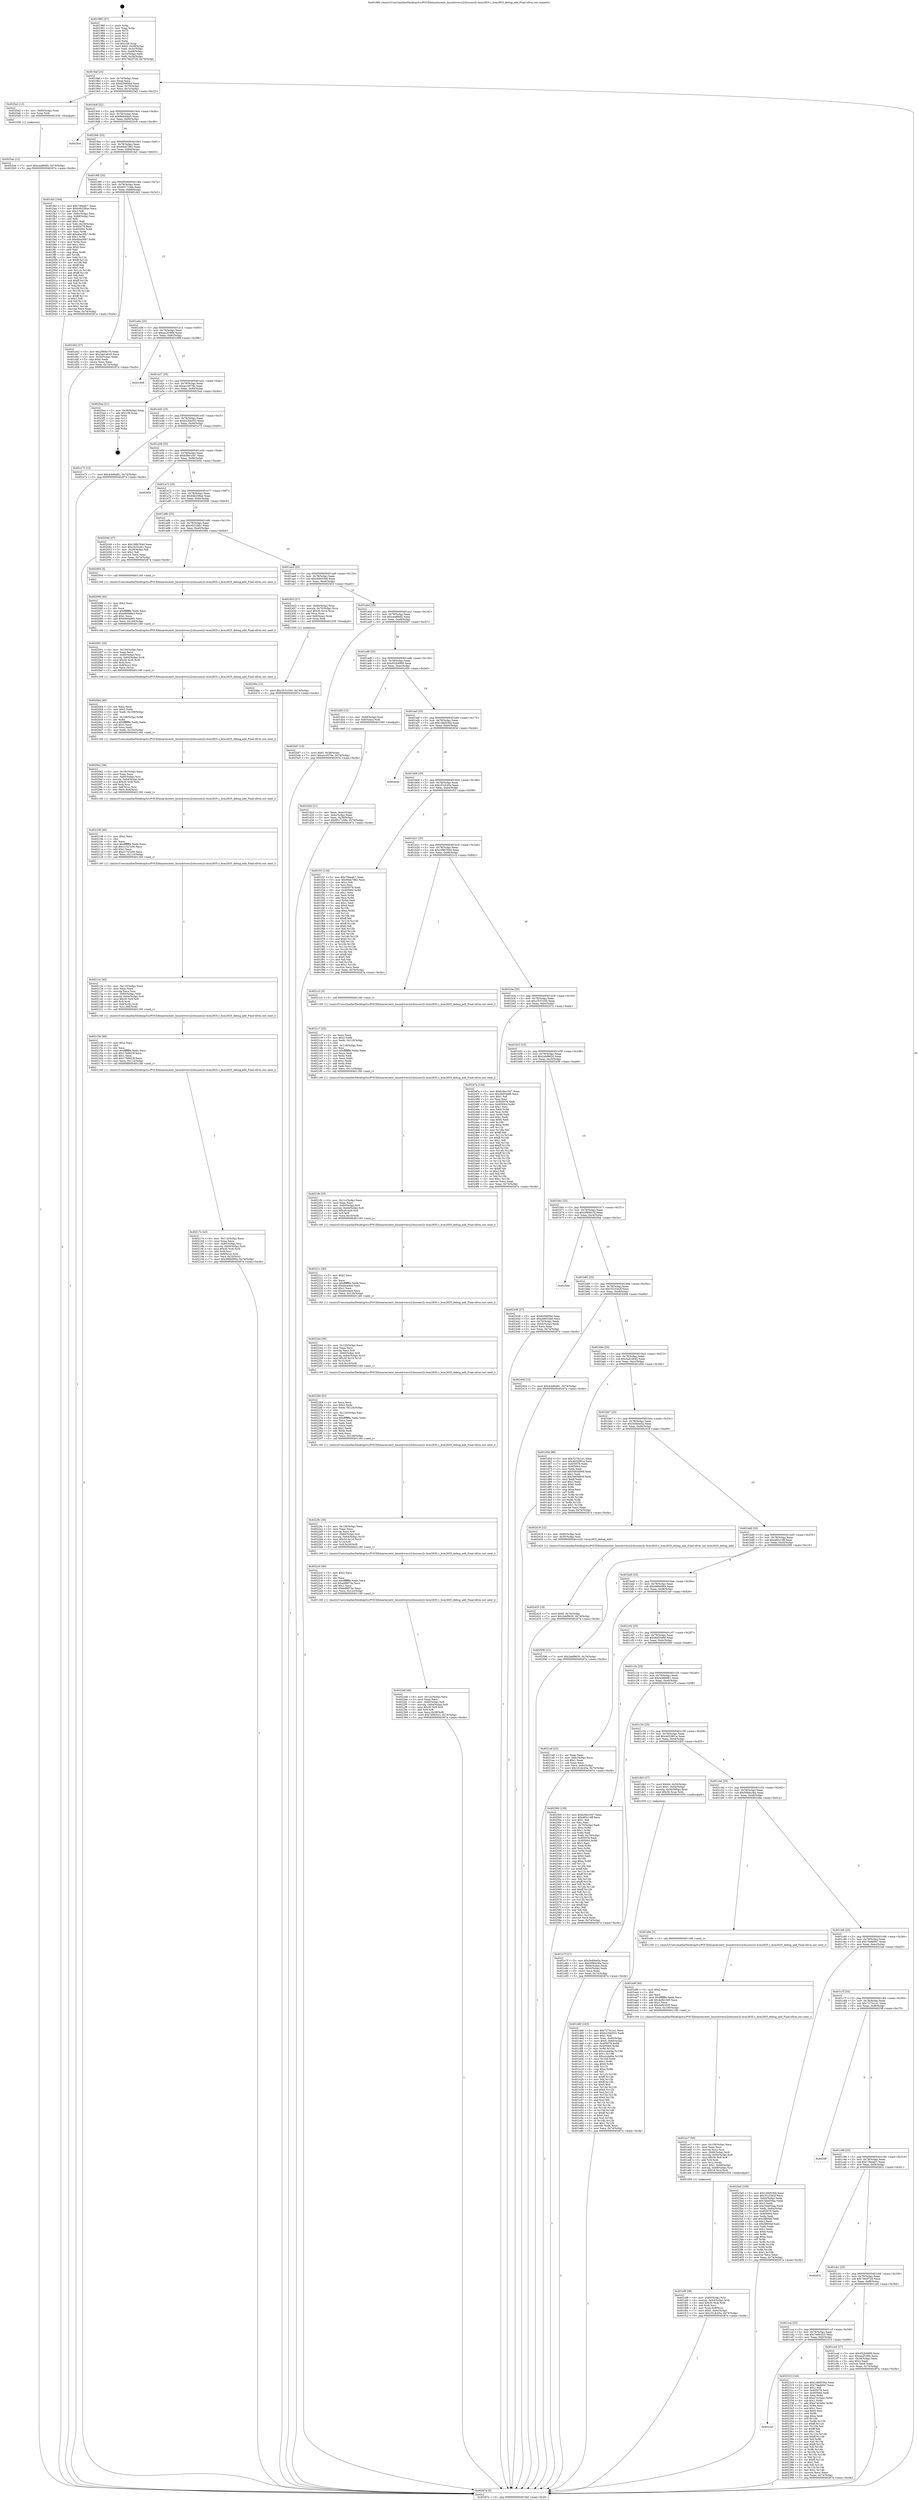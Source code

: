 digraph "0x401980" {
  label = "0x401980 (/mnt/c/Users/mathe/Desktop/tcc/POCII/binaries/extr_linuxdriversi2cbussesi2c-bcm2835.c_bcm2835_debug_add_Final-ollvm.out::main(0))"
  labelloc = "t"
  node[shape=record]

  Entry [label="",width=0.3,height=0.3,shape=circle,fillcolor=black,style=filled]
  "0x4019af" [label="{
     0x4019af [23]\l
     | [instrs]\l
     &nbsp;&nbsp;0x4019af \<+3\>: mov -0x74(%rbp),%eax\l
     &nbsp;&nbsp;0x4019b2 \<+2\>: mov %eax,%ecx\l
     &nbsp;&nbsp;0x4019b4 \<+6\>: sub $0x82f4856d,%ecx\l
     &nbsp;&nbsp;0x4019ba \<+3\>: mov %eax,-0x78(%rbp)\l
     &nbsp;&nbsp;0x4019bd \<+3\>: mov %ecx,-0x7c(%rbp)\l
     &nbsp;&nbsp;0x4019c0 \<+6\>: je 00000000004025a2 \<main+0xc22\>\l
  }"]
  "0x4025a2" [label="{
     0x4025a2 [12]\l
     | [instrs]\l
     &nbsp;&nbsp;0x4025a2 \<+4\>: mov -0x60(%rbp),%rax\l
     &nbsp;&nbsp;0x4025a6 \<+3\>: mov %rax,%rdi\l
     &nbsp;&nbsp;0x4025a9 \<+5\>: call 0000000000401030 \<free@plt\>\l
     | [calls]\l
     &nbsp;&nbsp;0x401030 \{1\} (unknown)\l
  }"]
  "0x4019c6" [label="{
     0x4019c6 [22]\l
     | [instrs]\l
     &nbsp;&nbsp;0x4019c6 \<+5\>: jmp 00000000004019cb \<main+0x4b\>\l
     &nbsp;&nbsp;0x4019cb \<+3\>: mov -0x78(%rbp),%eax\l
     &nbsp;&nbsp;0x4019ce \<+5\>: sub $0x8a4d0ba3,%eax\l
     &nbsp;&nbsp;0x4019d3 \<+3\>: mov %eax,-0x80(%rbp)\l
     &nbsp;&nbsp;0x4019d6 \<+6\>: je 00000000004025c6 \<main+0xc46\>\l
  }"]
  Exit [label="",width=0.3,height=0.3,shape=circle,fillcolor=black,style=filled,peripheries=2]
  "0x4025c6" [label="{
     0x4025c6\l
  }", style=dashed]
  "0x4019dc" [label="{
     0x4019dc [25]\l
     | [instrs]\l
     &nbsp;&nbsp;0x4019dc \<+5\>: jmp 00000000004019e1 \<main+0x61\>\l
     &nbsp;&nbsp;0x4019e1 \<+3\>: mov -0x78(%rbp),%eax\l
     &nbsp;&nbsp;0x4019e4 \<+5\>: sub $0x94ee7862,%eax\l
     &nbsp;&nbsp;0x4019e9 \<+6\>: mov %eax,-0x84(%rbp)\l
     &nbsp;&nbsp;0x4019ef \<+6\>: je 0000000000401fa5 \<main+0x625\>\l
  }"]
  "0x4025ae" [label="{
     0x4025ae [12]\l
     | [instrs]\l
     &nbsp;&nbsp;0x4025ae \<+7\>: movl $0xcea88df2,-0x74(%rbp)\l
     &nbsp;&nbsp;0x4025b5 \<+5\>: jmp 000000000040267a \<main+0xcfa\>\l
  }"]
  "0x401fa5" [label="{
     0x401fa5 [164]\l
     | [instrs]\l
     &nbsp;&nbsp;0x401fa5 \<+5\>: mov $0x736eafc7,%eax\l
     &nbsp;&nbsp;0x401faa \<+5\>: mov $0xb4b258ae,%ecx\l
     &nbsp;&nbsp;0x401faf \<+2\>: mov $0x1,%dl\l
     &nbsp;&nbsp;0x401fb1 \<+3\>: mov -0x6c(%rbp),%esi\l
     &nbsp;&nbsp;0x401fb4 \<+3\>: cmp -0x68(%rbp),%esi\l
     &nbsp;&nbsp;0x401fb7 \<+4\>: setl %dil\l
     &nbsp;&nbsp;0x401fbb \<+4\>: and $0x1,%dil\l
     &nbsp;&nbsp;0x401fbf \<+4\>: mov %dil,-0x29(%rbp)\l
     &nbsp;&nbsp;0x401fc3 \<+7\>: mov 0x405078,%esi\l
     &nbsp;&nbsp;0x401fca \<+8\>: mov 0x405064,%r8d\l
     &nbsp;&nbsp;0x401fd2 \<+3\>: mov %esi,%r9d\l
     &nbsp;&nbsp;0x401fd5 \<+7\>: add $0xd0ac5fb7,%r9d\l
     &nbsp;&nbsp;0x401fdc \<+4\>: sub $0x1,%r9d\l
     &nbsp;&nbsp;0x401fe0 \<+7\>: sub $0xd0ac5fb7,%r9d\l
     &nbsp;&nbsp;0x401fe7 \<+4\>: imul %r9d,%esi\l
     &nbsp;&nbsp;0x401feb \<+3\>: and $0x1,%esi\l
     &nbsp;&nbsp;0x401fee \<+3\>: cmp $0x0,%esi\l
     &nbsp;&nbsp;0x401ff1 \<+4\>: sete %dil\l
     &nbsp;&nbsp;0x401ff5 \<+4\>: cmp $0xa,%r8d\l
     &nbsp;&nbsp;0x401ff9 \<+4\>: setl %r10b\l
     &nbsp;&nbsp;0x401ffd \<+3\>: mov %dil,%r11b\l
     &nbsp;&nbsp;0x402000 \<+4\>: xor $0xff,%r11b\l
     &nbsp;&nbsp;0x402004 \<+3\>: mov %r10b,%bl\l
     &nbsp;&nbsp;0x402007 \<+3\>: xor $0xff,%bl\l
     &nbsp;&nbsp;0x40200a \<+3\>: xor $0x1,%dl\l
     &nbsp;&nbsp;0x40200d \<+3\>: mov %r11b,%r14b\l
     &nbsp;&nbsp;0x402010 \<+4\>: and $0xff,%r14b\l
     &nbsp;&nbsp;0x402014 \<+3\>: and %dl,%dil\l
     &nbsp;&nbsp;0x402017 \<+3\>: mov %bl,%r15b\l
     &nbsp;&nbsp;0x40201a \<+4\>: and $0xff,%r15b\l
     &nbsp;&nbsp;0x40201e \<+3\>: and %dl,%r10b\l
     &nbsp;&nbsp;0x402021 \<+3\>: or %dil,%r14b\l
     &nbsp;&nbsp;0x402024 \<+3\>: or %r10b,%r15b\l
     &nbsp;&nbsp;0x402027 \<+3\>: xor %r15b,%r14b\l
     &nbsp;&nbsp;0x40202a \<+3\>: or %bl,%r11b\l
     &nbsp;&nbsp;0x40202d \<+4\>: xor $0xff,%r11b\l
     &nbsp;&nbsp;0x402031 \<+3\>: or $0x1,%dl\l
     &nbsp;&nbsp;0x402034 \<+3\>: and %dl,%r11b\l
     &nbsp;&nbsp;0x402037 \<+3\>: or %r11b,%r14b\l
     &nbsp;&nbsp;0x40203a \<+4\>: test $0x1,%r14b\l
     &nbsp;&nbsp;0x40203e \<+3\>: cmovne %ecx,%eax\l
     &nbsp;&nbsp;0x402041 \<+3\>: mov %eax,-0x74(%rbp)\l
     &nbsp;&nbsp;0x402044 \<+5\>: jmp 000000000040267a \<main+0xcfa\>\l
  }"]
  "0x4019f5" [label="{
     0x4019f5 [25]\l
     | [instrs]\l
     &nbsp;&nbsp;0x4019f5 \<+5\>: jmp 00000000004019fa \<main+0x7a\>\l
     &nbsp;&nbsp;0x4019fa \<+3\>: mov -0x78(%rbp),%eax\l
     &nbsp;&nbsp;0x4019fd \<+5\>: sub $0x951719da,%eax\l
     &nbsp;&nbsp;0x401a02 \<+6\>: mov %eax,-0x88(%rbp)\l
     &nbsp;&nbsp;0x401a08 \<+6\>: je 0000000000401d42 \<main+0x3c2\>\l
  }"]
  "0x40246e" [label="{
     0x40246e [12]\l
     | [instrs]\l
     &nbsp;&nbsp;0x40246e \<+7\>: movl $0x1f151550,-0x74(%rbp)\l
     &nbsp;&nbsp;0x402475 \<+5\>: jmp 000000000040267a \<main+0xcfa\>\l
  }"]
  "0x401d42" [label="{
     0x401d42 [27]\l
     | [instrs]\l
     &nbsp;&nbsp;0x401d42 \<+5\>: mov $0x2f90bc70,%eax\l
     &nbsp;&nbsp;0x401d47 \<+5\>: mov $0x3ad1e645,%ecx\l
     &nbsp;&nbsp;0x401d4c \<+3\>: mov -0x30(%rbp),%edx\l
     &nbsp;&nbsp;0x401d4f \<+3\>: cmp $0x0,%edx\l
     &nbsp;&nbsp;0x401d52 \<+3\>: cmove %ecx,%eax\l
     &nbsp;&nbsp;0x401d55 \<+3\>: mov %eax,-0x74(%rbp)\l
     &nbsp;&nbsp;0x401d58 \<+5\>: jmp 000000000040267a \<main+0xcfa\>\l
  }"]
  "0x401a0e" [label="{
     0x401a0e [25]\l
     | [instrs]\l
     &nbsp;&nbsp;0x401a0e \<+5\>: jmp 0000000000401a13 \<main+0x93\>\l
     &nbsp;&nbsp;0x401a13 \<+3\>: mov -0x78(%rbp),%eax\l
     &nbsp;&nbsp;0x401a16 \<+5\>: sub $0xaa2f190b,%eax\l
     &nbsp;&nbsp;0x401a1b \<+6\>: mov %eax,-0x8c(%rbp)\l
     &nbsp;&nbsp;0x401a21 \<+6\>: je 0000000000401d08 \<main+0x388\>\l
  }"]
  "0x402425" [label="{
     0x402425 [19]\l
     | [instrs]\l
     &nbsp;&nbsp;0x402425 \<+7\>: movl $0x0,-0x70(%rbp)\l
     &nbsp;&nbsp;0x40242c \<+7\>: movl $0x2ebf9620,-0x74(%rbp)\l
     &nbsp;&nbsp;0x402433 \<+5\>: jmp 000000000040267a \<main+0xcfa\>\l
  }"]
  "0x401d08" [label="{
     0x401d08\l
  }", style=dashed]
  "0x401a27" [label="{
     0x401a27 [25]\l
     | [instrs]\l
     &nbsp;&nbsp;0x401a27 \<+5\>: jmp 0000000000401a2c \<main+0xac\>\l
     &nbsp;&nbsp;0x401a2c \<+3\>: mov -0x78(%rbp),%eax\l
     &nbsp;&nbsp;0x401a2f \<+5\>: sub $0xacc0078e,%eax\l
     &nbsp;&nbsp;0x401a34 \<+6\>: mov %eax,-0x90(%rbp)\l
     &nbsp;&nbsp;0x401a3a \<+6\>: je 00000000004025ea \<main+0xc6a\>\l
  }"]
  "0x401ce3" [label="{
     0x401ce3\l
  }", style=dashed]
  "0x4025ea" [label="{
     0x4025ea [21]\l
     | [instrs]\l
     &nbsp;&nbsp;0x4025ea \<+3\>: mov -0x38(%rbp),%eax\l
     &nbsp;&nbsp;0x4025ed \<+7\>: add $0x108,%rsp\l
     &nbsp;&nbsp;0x4025f4 \<+1\>: pop %rbx\l
     &nbsp;&nbsp;0x4025f5 \<+2\>: pop %r12\l
     &nbsp;&nbsp;0x4025f7 \<+2\>: pop %r13\l
     &nbsp;&nbsp;0x4025f9 \<+2\>: pop %r14\l
     &nbsp;&nbsp;0x4025fb \<+2\>: pop %r15\l
     &nbsp;&nbsp;0x4025fd \<+1\>: pop %rbp\l
     &nbsp;&nbsp;0x4025fe \<+1\>: ret\l
  }"]
  "0x401a40" [label="{
     0x401a40 [25]\l
     | [instrs]\l
     &nbsp;&nbsp;0x401a40 \<+5\>: jmp 0000000000401a45 \<main+0xc5\>\l
     &nbsp;&nbsp;0x401a45 \<+3\>: mov -0x78(%rbp),%eax\l
     &nbsp;&nbsp;0x401a48 \<+5\>: sub $0xb22bb553,%eax\l
     &nbsp;&nbsp;0x401a4d \<+6\>: mov %eax,-0x94(%rbp)\l
     &nbsp;&nbsp;0x401a53 \<+6\>: je 0000000000401e73 \<main+0x4f3\>\l
  }"]
  "0x402310" [label="{
     0x402310 [144]\l
     | [instrs]\l
     &nbsp;&nbsp;0x402310 \<+5\>: mov $0x148d5364,%eax\l
     &nbsp;&nbsp;0x402315 \<+5\>: mov $0x70eeb947,%ecx\l
     &nbsp;&nbsp;0x40231a \<+2\>: mov $0x1,%dl\l
     &nbsp;&nbsp;0x40231c \<+7\>: mov 0x405078,%esi\l
     &nbsp;&nbsp;0x402323 \<+7\>: mov 0x405064,%edi\l
     &nbsp;&nbsp;0x40232a \<+3\>: mov %esi,%r8d\l
     &nbsp;&nbsp;0x40232d \<+7\>: sub $0xe7ec5abc,%r8d\l
     &nbsp;&nbsp;0x402334 \<+4\>: sub $0x1,%r8d\l
     &nbsp;&nbsp;0x402338 \<+7\>: add $0xe7ec5abc,%r8d\l
     &nbsp;&nbsp;0x40233f \<+4\>: imul %r8d,%esi\l
     &nbsp;&nbsp;0x402343 \<+3\>: and $0x1,%esi\l
     &nbsp;&nbsp;0x402346 \<+3\>: cmp $0x0,%esi\l
     &nbsp;&nbsp;0x402349 \<+4\>: sete %r9b\l
     &nbsp;&nbsp;0x40234d \<+3\>: cmp $0xa,%edi\l
     &nbsp;&nbsp;0x402350 \<+4\>: setl %r10b\l
     &nbsp;&nbsp;0x402354 \<+3\>: mov %r9b,%r11b\l
     &nbsp;&nbsp;0x402357 \<+4\>: xor $0xff,%r11b\l
     &nbsp;&nbsp;0x40235b \<+3\>: mov %r10b,%bl\l
     &nbsp;&nbsp;0x40235e \<+3\>: xor $0xff,%bl\l
     &nbsp;&nbsp;0x402361 \<+3\>: xor $0x1,%dl\l
     &nbsp;&nbsp;0x402364 \<+3\>: mov %r11b,%r14b\l
     &nbsp;&nbsp;0x402367 \<+4\>: and $0xff,%r14b\l
     &nbsp;&nbsp;0x40236b \<+3\>: and %dl,%r9b\l
     &nbsp;&nbsp;0x40236e \<+3\>: mov %bl,%r15b\l
     &nbsp;&nbsp;0x402371 \<+4\>: and $0xff,%r15b\l
     &nbsp;&nbsp;0x402375 \<+3\>: and %dl,%r10b\l
     &nbsp;&nbsp;0x402378 \<+3\>: or %r9b,%r14b\l
     &nbsp;&nbsp;0x40237b \<+3\>: or %r10b,%r15b\l
     &nbsp;&nbsp;0x40237e \<+3\>: xor %r15b,%r14b\l
     &nbsp;&nbsp;0x402381 \<+3\>: or %bl,%r11b\l
     &nbsp;&nbsp;0x402384 \<+4\>: xor $0xff,%r11b\l
     &nbsp;&nbsp;0x402388 \<+3\>: or $0x1,%dl\l
     &nbsp;&nbsp;0x40238b \<+3\>: and %dl,%r11b\l
     &nbsp;&nbsp;0x40238e \<+3\>: or %r11b,%r14b\l
     &nbsp;&nbsp;0x402391 \<+4\>: test $0x1,%r14b\l
     &nbsp;&nbsp;0x402395 \<+3\>: cmovne %ecx,%eax\l
     &nbsp;&nbsp;0x402398 \<+3\>: mov %eax,-0x74(%rbp)\l
     &nbsp;&nbsp;0x40239b \<+5\>: jmp 000000000040267a \<main+0xcfa\>\l
  }"]
  "0x401e73" [label="{
     0x401e73 [12]\l
     | [instrs]\l
     &nbsp;&nbsp;0x401e73 \<+7\>: movl $0x4cb6bd61,-0x74(%rbp)\l
     &nbsp;&nbsp;0x401e7a \<+5\>: jmp 000000000040267a \<main+0xcfa\>\l
  }"]
  "0x401a59" [label="{
     0x401a59 [25]\l
     | [instrs]\l
     &nbsp;&nbsp;0x401a59 \<+5\>: jmp 0000000000401a5e \<main+0xde\>\l
     &nbsp;&nbsp;0x401a5e \<+3\>: mov -0x78(%rbp),%eax\l
     &nbsp;&nbsp;0x401a61 \<+5\>: sub $0xb36e1047,%eax\l
     &nbsp;&nbsp;0x401a66 \<+6\>: mov %eax,-0x98(%rbp)\l
     &nbsp;&nbsp;0x401a6c \<+6\>: je 000000000040265e \<main+0xcde\>\l
  }"]
  "0x4022e8" [label="{
     0x4022e8 [40]\l
     | [instrs]\l
     &nbsp;&nbsp;0x4022e8 \<+6\>: mov -0x12c(%rbp),%ecx\l
     &nbsp;&nbsp;0x4022ee \<+3\>: imul %eax,%ecx\l
     &nbsp;&nbsp;0x4022f1 \<+4\>: mov -0x60(%rbp),%r8\l
     &nbsp;&nbsp;0x4022f5 \<+4\>: movslq -0x64(%rbp),%r9\l
     &nbsp;&nbsp;0x4022f9 \<+4\>: imul $0x30,%r9,%r9\l
     &nbsp;&nbsp;0x4022fd \<+3\>: add %r9,%r8\l
     &nbsp;&nbsp;0x402300 \<+4\>: mov %ecx,0x28(%r8)\l
     &nbsp;&nbsp;0x402304 \<+7\>: movl $0x7e9fc023,-0x74(%rbp)\l
     &nbsp;&nbsp;0x40230b \<+5\>: jmp 000000000040267a \<main+0xcfa\>\l
  }"]
  "0x40265e" [label="{
     0x40265e\l
  }", style=dashed]
  "0x401a72" [label="{
     0x401a72 [25]\l
     | [instrs]\l
     &nbsp;&nbsp;0x401a72 \<+5\>: jmp 0000000000401a77 \<main+0xf7\>\l
     &nbsp;&nbsp;0x401a77 \<+3\>: mov -0x78(%rbp),%eax\l
     &nbsp;&nbsp;0x401a7a \<+5\>: sub $0xb4b258ae,%eax\l
     &nbsp;&nbsp;0x401a7f \<+6\>: mov %eax,-0x9c(%rbp)\l
     &nbsp;&nbsp;0x401a85 \<+6\>: je 0000000000402049 \<main+0x6c9\>\l
  }"]
  "0x4022c0" [label="{
     0x4022c0 [40]\l
     | [instrs]\l
     &nbsp;&nbsp;0x4022c0 \<+5\>: mov $0x2,%ecx\l
     &nbsp;&nbsp;0x4022c5 \<+1\>: cltd\l
     &nbsp;&nbsp;0x4022c6 \<+2\>: idiv %ecx\l
     &nbsp;&nbsp;0x4022c8 \<+6\>: imul $0xfffffffe,%edx,%ecx\l
     &nbsp;&nbsp;0x4022ce \<+6\>: sub $0xedf6f73e,%ecx\l
     &nbsp;&nbsp;0x4022d4 \<+3\>: add $0x1,%ecx\l
     &nbsp;&nbsp;0x4022d7 \<+6\>: add $0xedf6f73e,%ecx\l
     &nbsp;&nbsp;0x4022dd \<+6\>: mov %ecx,-0x12c(%rbp)\l
     &nbsp;&nbsp;0x4022e3 \<+5\>: call 0000000000401160 \<next_i\>\l
     | [calls]\l
     &nbsp;&nbsp;0x401160 \{1\} (/mnt/c/Users/mathe/Desktop/tcc/POCII/binaries/extr_linuxdriversi2cbussesi2c-bcm2835.c_bcm2835_debug_add_Final-ollvm.out::next_i)\l
  }"]
  "0x402049" [label="{
     0x402049 [27]\l
     | [instrs]\l
     &nbsp;&nbsp;0x402049 \<+5\>: mov $0x198b764d,%eax\l
     &nbsp;&nbsp;0x40204e \<+5\>: mov $0xc0c52eb1,%ecx\l
     &nbsp;&nbsp;0x402053 \<+3\>: mov -0x29(%rbp),%dl\l
     &nbsp;&nbsp;0x402056 \<+3\>: test $0x1,%dl\l
     &nbsp;&nbsp;0x402059 \<+3\>: cmovne %ecx,%eax\l
     &nbsp;&nbsp;0x40205c \<+3\>: mov %eax,-0x74(%rbp)\l
     &nbsp;&nbsp;0x40205f \<+5\>: jmp 000000000040267a \<main+0xcfa\>\l
  }"]
  "0x401a8b" [label="{
     0x401a8b [25]\l
     | [instrs]\l
     &nbsp;&nbsp;0x401a8b \<+5\>: jmp 0000000000401a90 \<main+0x110\>\l
     &nbsp;&nbsp;0x401a90 \<+3\>: mov -0x78(%rbp),%eax\l
     &nbsp;&nbsp;0x401a93 \<+5\>: sub $0xc0c52eb1,%eax\l
     &nbsp;&nbsp;0x401a98 \<+6\>: mov %eax,-0xa0(%rbp)\l
     &nbsp;&nbsp;0x401a9e \<+6\>: je 0000000000402064 \<main+0x6e4\>\l
  }"]
  "0x40229c" [label="{
     0x40229c [36]\l
     | [instrs]\l
     &nbsp;&nbsp;0x40229c \<+6\>: mov -0x128(%rbp),%ecx\l
     &nbsp;&nbsp;0x4022a2 \<+3\>: imul %eax,%ecx\l
     &nbsp;&nbsp;0x4022a5 \<+3\>: movslq %ecx,%r8\l
     &nbsp;&nbsp;0x4022a8 \<+4\>: mov -0x60(%rbp),%r9\l
     &nbsp;&nbsp;0x4022ac \<+4\>: movslq -0x64(%rbp),%r10\l
     &nbsp;&nbsp;0x4022b0 \<+4\>: imul $0x30,%r10,%r10\l
     &nbsp;&nbsp;0x4022b4 \<+3\>: add %r10,%r9\l
     &nbsp;&nbsp;0x4022b7 \<+4\>: mov %r8,0x20(%r9)\l
     &nbsp;&nbsp;0x4022bb \<+5\>: call 0000000000401160 \<next_i\>\l
     | [calls]\l
     &nbsp;&nbsp;0x401160 \{1\} (/mnt/c/Users/mathe/Desktop/tcc/POCII/binaries/extr_linuxdriversi2cbussesi2c-bcm2835.c_bcm2835_debug_add_Final-ollvm.out::next_i)\l
  }"]
  "0x402064" [label="{
     0x402064 [5]\l
     | [instrs]\l
     &nbsp;&nbsp;0x402064 \<+5\>: call 0000000000401160 \<next_i\>\l
     | [calls]\l
     &nbsp;&nbsp;0x401160 \{1\} (/mnt/c/Users/mathe/Desktop/tcc/POCII/binaries/extr_linuxdriversi2cbussesi2c-bcm2835.c_bcm2835_debug_add_Final-ollvm.out::next_i)\l
  }"]
  "0x401aa4" [label="{
     0x401aa4 [25]\l
     | [instrs]\l
     &nbsp;&nbsp;0x401aa4 \<+5\>: jmp 0000000000401aa9 \<main+0x129\>\l
     &nbsp;&nbsp;0x401aa9 \<+3\>: mov -0x78(%rbp),%eax\l
     &nbsp;&nbsp;0x401aac \<+5\>: sub $0xcb6032b6,%eax\l
     &nbsp;&nbsp;0x401ab1 \<+6\>: mov %eax,-0xa4(%rbp)\l
     &nbsp;&nbsp;0x401ab7 \<+6\>: je 0000000000402453 \<main+0xad3\>\l
  }"]
  "0x402268" [label="{
     0x402268 [52]\l
     | [instrs]\l
     &nbsp;&nbsp;0x402268 \<+2\>: xor %ecx,%ecx\l
     &nbsp;&nbsp;0x40226a \<+5\>: mov $0x2,%edx\l
     &nbsp;&nbsp;0x40226f \<+6\>: mov %edx,-0x124(%rbp)\l
     &nbsp;&nbsp;0x402275 \<+1\>: cltd\l
     &nbsp;&nbsp;0x402276 \<+6\>: mov -0x124(%rbp),%esi\l
     &nbsp;&nbsp;0x40227c \<+2\>: idiv %esi\l
     &nbsp;&nbsp;0x40227e \<+6\>: imul $0xfffffffe,%edx,%edx\l
     &nbsp;&nbsp;0x402284 \<+2\>: mov %ecx,%edi\l
     &nbsp;&nbsp;0x402286 \<+2\>: sub %edx,%edi\l
     &nbsp;&nbsp;0x402288 \<+2\>: mov %ecx,%edx\l
     &nbsp;&nbsp;0x40228a \<+3\>: sub $0x1,%edx\l
     &nbsp;&nbsp;0x40228d \<+2\>: add %edx,%edi\l
     &nbsp;&nbsp;0x40228f \<+2\>: sub %edi,%ecx\l
     &nbsp;&nbsp;0x402291 \<+6\>: mov %ecx,-0x128(%rbp)\l
     &nbsp;&nbsp;0x402297 \<+5\>: call 0000000000401160 \<next_i\>\l
     | [calls]\l
     &nbsp;&nbsp;0x401160 \{1\} (/mnt/c/Users/mathe/Desktop/tcc/POCII/binaries/extr_linuxdriversi2cbussesi2c-bcm2835.c_bcm2835_debug_add_Final-ollvm.out::next_i)\l
  }"]
  "0x402453" [label="{
     0x402453 [27]\l
     | [instrs]\l
     &nbsp;&nbsp;0x402453 \<+4\>: mov -0x60(%rbp),%rax\l
     &nbsp;&nbsp;0x402457 \<+4\>: movslq -0x70(%rbp),%rcx\l
     &nbsp;&nbsp;0x40245b \<+4\>: imul $0x30,%rcx,%rcx\l
     &nbsp;&nbsp;0x40245f \<+3\>: add %rcx,%rax\l
     &nbsp;&nbsp;0x402462 \<+4\>: mov 0x8(%rax),%rax\l
     &nbsp;&nbsp;0x402466 \<+3\>: mov %rax,%rdi\l
     &nbsp;&nbsp;0x402469 \<+5\>: call 0000000000401030 \<free@plt\>\l
     | [calls]\l
     &nbsp;&nbsp;0x401030 \{1\} (unknown)\l
  }"]
  "0x401abd" [label="{
     0x401abd [25]\l
     | [instrs]\l
     &nbsp;&nbsp;0x401abd \<+5\>: jmp 0000000000401ac2 \<main+0x142\>\l
     &nbsp;&nbsp;0x401ac2 \<+3\>: mov -0x78(%rbp),%eax\l
     &nbsp;&nbsp;0x401ac5 \<+5\>: sub $0xcea88df2,%eax\l
     &nbsp;&nbsp;0x401aca \<+6\>: mov %eax,-0xa8(%rbp)\l
     &nbsp;&nbsp;0x401ad0 \<+6\>: je 00000000004025d7 \<main+0xc57\>\l
  }"]
  "0x402244" [label="{
     0x402244 [36]\l
     | [instrs]\l
     &nbsp;&nbsp;0x402244 \<+6\>: mov -0x120(%rbp),%ecx\l
     &nbsp;&nbsp;0x40224a \<+3\>: imul %eax,%ecx\l
     &nbsp;&nbsp;0x40224d \<+3\>: movslq %ecx,%r8\l
     &nbsp;&nbsp;0x402250 \<+4\>: mov -0x60(%rbp),%r9\l
     &nbsp;&nbsp;0x402254 \<+4\>: movslq -0x64(%rbp),%r10\l
     &nbsp;&nbsp;0x402258 \<+4\>: imul $0x30,%r10,%r10\l
     &nbsp;&nbsp;0x40225c \<+3\>: add %r10,%r9\l
     &nbsp;&nbsp;0x40225f \<+4\>: mov %r8,0x18(%r9)\l
     &nbsp;&nbsp;0x402263 \<+5\>: call 0000000000401160 \<next_i\>\l
     | [calls]\l
     &nbsp;&nbsp;0x401160 \{1\} (/mnt/c/Users/mathe/Desktop/tcc/POCII/binaries/extr_linuxdriversi2cbussesi2c-bcm2835.c_bcm2835_debug_add_Final-ollvm.out::next_i)\l
  }"]
  "0x4025d7" [label="{
     0x4025d7 [19]\l
     | [instrs]\l
     &nbsp;&nbsp;0x4025d7 \<+7\>: movl $0x0,-0x38(%rbp)\l
     &nbsp;&nbsp;0x4025de \<+7\>: movl $0xacc0078e,-0x74(%rbp)\l
     &nbsp;&nbsp;0x4025e5 \<+5\>: jmp 000000000040267a \<main+0xcfa\>\l
  }"]
  "0x401ad6" [label="{
     0x401ad6 [25]\l
     | [instrs]\l
     &nbsp;&nbsp;0x401ad6 \<+5\>: jmp 0000000000401adb \<main+0x15b\>\l
     &nbsp;&nbsp;0x401adb \<+3\>: mov -0x78(%rbp),%eax\l
     &nbsp;&nbsp;0x401ade \<+5\>: sub $0xd52b4999,%eax\l
     &nbsp;&nbsp;0x401ae3 \<+6\>: mov %eax,-0xac(%rbp)\l
     &nbsp;&nbsp;0x401ae9 \<+6\>: je 0000000000401d20 \<main+0x3a0\>\l
  }"]
  "0x40221c" [label="{
     0x40221c [40]\l
     | [instrs]\l
     &nbsp;&nbsp;0x40221c \<+5\>: mov $0x2,%ecx\l
     &nbsp;&nbsp;0x402221 \<+1\>: cltd\l
     &nbsp;&nbsp;0x402222 \<+2\>: idiv %ecx\l
     &nbsp;&nbsp;0x402224 \<+6\>: imul $0xfffffffe,%edx,%ecx\l
     &nbsp;&nbsp;0x40222a \<+6\>: add $0xbbca4ed,%ecx\l
     &nbsp;&nbsp;0x402230 \<+3\>: add $0x1,%ecx\l
     &nbsp;&nbsp;0x402233 \<+6\>: sub $0xbbca4ed,%ecx\l
     &nbsp;&nbsp;0x402239 \<+6\>: mov %ecx,-0x120(%rbp)\l
     &nbsp;&nbsp;0x40223f \<+5\>: call 0000000000401160 \<next_i\>\l
     | [calls]\l
     &nbsp;&nbsp;0x401160 \{1\} (/mnt/c/Users/mathe/Desktop/tcc/POCII/binaries/extr_linuxdriversi2cbussesi2c-bcm2835.c_bcm2835_debug_add_Final-ollvm.out::next_i)\l
  }"]
  "0x401d20" [label="{
     0x401d20 [13]\l
     | [instrs]\l
     &nbsp;&nbsp;0x401d20 \<+4\>: mov -0x48(%rbp),%rax\l
     &nbsp;&nbsp;0x401d24 \<+4\>: mov 0x8(%rax),%rdi\l
     &nbsp;&nbsp;0x401d28 \<+5\>: call 0000000000401060 \<atoi@plt\>\l
     | [calls]\l
     &nbsp;&nbsp;0x401060 \{1\} (unknown)\l
  }"]
  "0x401aef" [label="{
     0x401aef [25]\l
     | [instrs]\l
     &nbsp;&nbsp;0x401aef \<+5\>: jmp 0000000000401af4 \<main+0x174\>\l
     &nbsp;&nbsp;0x401af4 \<+3\>: mov -0x78(%rbp),%eax\l
     &nbsp;&nbsp;0x401af7 \<+5\>: sub $0x148d5364,%eax\l
     &nbsp;&nbsp;0x401afc \<+6\>: mov %eax,-0xb0(%rbp)\l
     &nbsp;&nbsp;0x401b02 \<+6\>: je 000000000040263d \<main+0xcbd\>\l
  }"]
  "0x4021fb" [label="{
     0x4021fb [33]\l
     | [instrs]\l
     &nbsp;&nbsp;0x4021fb \<+6\>: mov -0x11c(%rbp),%ecx\l
     &nbsp;&nbsp;0x402201 \<+3\>: imul %eax,%ecx\l
     &nbsp;&nbsp;0x402204 \<+4\>: mov -0x60(%rbp),%r8\l
     &nbsp;&nbsp;0x402208 \<+4\>: movslq -0x64(%rbp),%r9\l
     &nbsp;&nbsp;0x40220c \<+4\>: imul $0x30,%r9,%r9\l
     &nbsp;&nbsp;0x402210 \<+3\>: add %r9,%r8\l
     &nbsp;&nbsp;0x402213 \<+4\>: mov %ecx,0x10(%r8)\l
     &nbsp;&nbsp;0x402217 \<+5\>: call 0000000000401160 \<next_i\>\l
     | [calls]\l
     &nbsp;&nbsp;0x401160 \{1\} (/mnt/c/Users/mathe/Desktop/tcc/POCII/binaries/extr_linuxdriversi2cbussesi2c-bcm2835.c_bcm2835_debug_add_Final-ollvm.out::next_i)\l
  }"]
  "0x40263d" [label="{
     0x40263d\l
  }", style=dashed]
  "0x401b08" [label="{
     0x401b08 [25]\l
     | [instrs]\l
     &nbsp;&nbsp;0x401b08 \<+5\>: jmp 0000000000401b0d \<main+0x18d\>\l
     &nbsp;&nbsp;0x401b0d \<+3\>: mov -0x78(%rbp),%eax\l
     &nbsp;&nbsp;0x401b10 \<+5\>: sub $0x161dc45a,%eax\l
     &nbsp;&nbsp;0x401b15 \<+6\>: mov %eax,-0xb4(%rbp)\l
     &nbsp;&nbsp;0x401b1b \<+6\>: je 0000000000401f1f \<main+0x59f\>\l
  }"]
  "0x4021c7" [label="{
     0x4021c7 [52]\l
     | [instrs]\l
     &nbsp;&nbsp;0x4021c7 \<+2\>: xor %ecx,%ecx\l
     &nbsp;&nbsp;0x4021c9 \<+5\>: mov $0x2,%edx\l
     &nbsp;&nbsp;0x4021ce \<+6\>: mov %edx,-0x118(%rbp)\l
     &nbsp;&nbsp;0x4021d4 \<+1\>: cltd\l
     &nbsp;&nbsp;0x4021d5 \<+6\>: mov -0x118(%rbp),%esi\l
     &nbsp;&nbsp;0x4021db \<+2\>: idiv %esi\l
     &nbsp;&nbsp;0x4021dd \<+6\>: imul $0xfffffffe,%edx,%edx\l
     &nbsp;&nbsp;0x4021e3 \<+2\>: mov %ecx,%edi\l
     &nbsp;&nbsp;0x4021e5 \<+2\>: sub %edx,%edi\l
     &nbsp;&nbsp;0x4021e7 \<+2\>: mov %ecx,%edx\l
     &nbsp;&nbsp;0x4021e9 \<+3\>: sub $0x1,%edx\l
     &nbsp;&nbsp;0x4021ec \<+2\>: add %edx,%edi\l
     &nbsp;&nbsp;0x4021ee \<+2\>: sub %edi,%ecx\l
     &nbsp;&nbsp;0x4021f0 \<+6\>: mov %ecx,-0x11c(%rbp)\l
     &nbsp;&nbsp;0x4021f6 \<+5\>: call 0000000000401160 \<next_i\>\l
     | [calls]\l
     &nbsp;&nbsp;0x401160 \{1\} (/mnt/c/Users/mathe/Desktop/tcc/POCII/binaries/extr_linuxdriversi2cbussesi2c-bcm2835.c_bcm2835_debug_add_Final-ollvm.out::next_i)\l
  }"]
  "0x401f1f" [label="{
     0x401f1f [134]\l
     | [instrs]\l
     &nbsp;&nbsp;0x401f1f \<+5\>: mov $0x736eafc7,%eax\l
     &nbsp;&nbsp;0x401f24 \<+5\>: mov $0x94ee7862,%ecx\l
     &nbsp;&nbsp;0x401f29 \<+2\>: mov $0x1,%dl\l
     &nbsp;&nbsp;0x401f2b \<+2\>: xor %esi,%esi\l
     &nbsp;&nbsp;0x401f2d \<+7\>: mov 0x405078,%edi\l
     &nbsp;&nbsp;0x401f34 \<+8\>: mov 0x405064,%r8d\l
     &nbsp;&nbsp;0x401f3c \<+3\>: sub $0x1,%esi\l
     &nbsp;&nbsp;0x401f3f \<+3\>: mov %edi,%r9d\l
     &nbsp;&nbsp;0x401f42 \<+3\>: add %esi,%r9d\l
     &nbsp;&nbsp;0x401f45 \<+4\>: imul %r9d,%edi\l
     &nbsp;&nbsp;0x401f49 \<+3\>: and $0x1,%edi\l
     &nbsp;&nbsp;0x401f4c \<+3\>: cmp $0x0,%edi\l
     &nbsp;&nbsp;0x401f4f \<+4\>: sete %r10b\l
     &nbsp;&nbsp;0x401f53 \<+4\>: cmp $0xa,%r8d\l
     &nbsp;&nbsp;0x401f57 \<+4\>: setl %r11b\l
     &nbsp;&nbsp;0x401f5b \<+3\>: mov %r10b,%bl\l
     &nbsp;&nbsp;0x401f5e \<+3\>: xor $0xff,%bl\l
     &nbsp;&nbsp;0x401f61 \<+3\>: mov %r11b,%r14b\l
     &nbsp;&nbsp;0x401f64 \<+4\>: xor $0xff,%r14b\l
     &nbsp;&nbsp;0x401f68 \<+3\>: xor $0x0,%dl\l
     &nbsp;&nbsp;0x401f6b \<+3\>: mov %bl,%r15b\l
     &nbsp;&nbsp;0x401f6e \<+4\>: and $0x0,%r15b\l
     &nbsp;&nbsp;0x401f72 \<+3\>: and %dl,%r10b\l
     &nbsp;&nbsp;0x401f75 \<+3\>: mov %r14b,%r12b\l
     &nbsp;&nbsp;0x401f78 \<+4\>: and $0x0,%r12b\l
     &nbsp;&nbsp;0x401f7c \<+3\>: and %dl,%r11b\l
     &nbsp;&nbsp;0x401f7f \<+3\>: or %r10b,%r15b\l
     &nbsp;&nbsp;0x401f82 \<+3\>: or %r11b,%r12b\l
     &nbsp;&nbsp;0x401f85 \<+3\>: xor %r12b,%r15b\l
     &nbsp;&nbsp;0x401f88 \<+3\>: or %r14b,%bl\l
     &nbsp;&nbsp;0x401f8b \<+3\>: xor $0xff,%bl\l
     &nbsp;&nbsp;0x401f8e \<+3\>: or $0x0,%dl\l
     &nbsp;&nbsp;0x401f91 \<+2\>: and %dl,%bl\l
     &nbsp;&nbsp;0x401f93 \<+3\>: or %bl,%r15b\l
     &nbsp;&nbsp;0x401f96 \<+4\>: test $0x1,%r15b\l
     &nbsp;&nbsp;0x401f9a \<+3\>: cmovne %ecx,%eax\l
     &nbsp;&nbsp;0x401f9d \<+3\>: mov %eax,-0x74(%rbp)\l
     &nbsp;&nbsp;0x401fa0 \<+5\>: jmp 000000000040267a \<main+0xcfa\>\l
  }"]
  "0x401b21" [label="{
     0x401b21 [25]\l
     | [instrs]\l
     &nbsp;&nbsp;0x401b21 \<+5\>: jmp 0000000000401b26 \<main+0x1a6\>\l
     &nbsp;&nbsp;0x401b26 \<+3\>: mov -0x78(%rbp),%eax\l
     &nbsp;&nbsp;0x401b29 \<+5\>: sub $0x198b764d,%eax\l
     &nbsp;&nbsp;0x401b2e \<+6\>: mov %eax,-0xb8(%rbp)\l
     &nbsp;&nbsp;0x401b34 \<+6\>: je 00000000004021c2 \<main+0x842\>\l
  }"]
  "0x40217e" [label="{
     0x40217e [43]\l
     | [instrs]\l
     &nbsp;&nbsp;0x40217e \<+6\>: mov -0x114(%rbp),%ecx\l
     &nbsp;&nbsp;0x402184 \<+3\>: imul %eax,%ecx\l
     &nbsp;&nbsp;0x402187 \<+4\>: mov -0x60(%rbp),%rsi\l
     &nbsp;&nbsp;0x40218b \<+4\>: movslq -0x64(%rbp),%rdi\l
     &nbsp;&nbsp;0x40218f \<+4\>: imul $0x30,%rdi,%rdi\l
     &nbsp;&nbsp;0x402193 \<+3\>: add %rdi,%rsi\l
     &nbsp;&nbsp;0x402196 \<+4\>: mov 0x8(%rsi),%rsi\l
     &nbsp;&nbsp;0x40219a \<+3\>: mov %ecx,0x10(%rsi)\l
     &nbsp;&nbsp;0x40219d \<+7\>: movl $0x496b0904,-0x74(%rbp)\l
     &nbsp;&nbsp;0x4021a4 \<+5\>: jmp 000000000040267a \<main+0xcfa\>\l
  }"]
  "0x4021c2" [label="{
     0x4021c2 [5]\l
     | [instrs]\l
     &nbsp;&nbsp;0x4021c2 \<+5\>: call 0000000000401160 \<next_i\>\l
     | [calls]\l
     &nbsp;&nbsp;0x401160 \{1\} (/mnt/c/Users/mathe/Desktop/tcc/POCII/binaries/extr_linuxdriversi2cbussesi2c-bcm2835.c_bcm2835_debug_add_Final-ollvm.out::next_i)\l
  }"]
  "0x401b3a" [label="{
     0x401b3a [25]\l
     | [instrs]\l
     &nbsp;&nbsp;0x401b3a \<+5\>: jmp 0000000000401b3f \<main+0x1bf\>\l
     &nbsp;&nbsp;0x401b3f \<+3\>: mov -0x78(%rbp),%eax\l
     &nbsp;&nbsp;0x401b42 \<+5\>: sub $0x1f151550,%eax\l
     &nbsp;&nbsp;0x401b47 \<+6\>: mov %eax,-0xbc(%rbp)\l
     &nbsp;&nbsp;0x401b4d \<+6\>: je 000000000040247a \<main+0xafa\>\l
  }"]
  "0x402156" [label="{
     0x402156 [40]\l
     | [instrs]\l
     &nbsp;&nbsp;0x402156 \<+5\>: mov $0x2,%ecx\l
     &nbsp;&nbsp;0x40215b \<+1\>: cltd\l
     &nbsp;&nbsp;0x40215c \<+2\>: idiv %ecx\l
     &nbsp;&nbsp;0x40215e \<+6\>: imul $0xfffffffe,%edx,%ecx\l
     &nbsp;&nbsp;0x402164 \<+6\>: sub $0x17bd623f,%ecx\l
     &nbsp;&nbsp;0x40216a \<+3\>: add $0x1,%ecx\l
     &nbsp;&nbsp;0x40216d \<+6\>: add $0x17bd623f,%ecx\l
     &nbsp;&nbsp;0x402173 \<+6\>: mov %ecx,-0x114(%rbp)\l
     &nbsp;&nbsp;0x402179 \<+5\>: call 0000000000401160 \<next_i\>\l
     | [calls]\l
     &nbsp;&nbsp;0x401160 \{1\} (/mnt/c/Users/mathe/Desktop/tcc/POCII/binaries/extr_linuxdriversi2cbussesi2c-bcm2835.c_bcm2835_debug_add_Final-ollvm.out::next_i)\l
  }"]
  "0x40247a" [label="{
     0x40247a [134]\l
     | [instrs]\l
     &nbsp;&nbsp;0x40247a \<+5\>: mov $0xb36e1047,%eax\l
     &nbsp;&nbsp;0x40247f \<+5\>: mov $0x4bf33e88,%ecx\l
     &nbsp;&nbsp;0x402484 \<+2\>: mov $0x1,%dl\l
     &nbsp;&nbsp;0x402486 \<+2\>: xor %esi,%esi\l
     &nbsp;&nbsp;0x402488 \<+7\>: mov 0x405078,%edi\l
     &nbsp;&nbsp;0x40248f \<+8\>: mov 0x405064,%r8d\l
     &nbsp;&nbsp;0x402497 \<+3\>: sub $0x1,%esi\l
     &nbsp;&nbsp;0x40249a \<+3\>: mov %edi,%r9d\l
     &nbsp;&nbsp;0x40249d \<+3\>: add %esi,%r9d\l
     &nbsp;&nbsp;0x4024a0 \<+4\>: imul %r9d,%edi\l
     &nbsp;&nbsp;0x4024a4 \<+3\>: and $0x1,%edi\l
     &nbsp;&nbsp;0x4024a7 \<+3\>: cmp $0x0,%edi\l
     &nbsp;&nbsp;0x4024aa \<+4\>: sete %r10b\l
     &nbsp;&nbsp;0x4024ae \<+4\>: cmp $0xa,%r8d\l
     &nbsp;&nbsp;0x4024b2 \<+4\>: setl %r11b\l
     &nbsp;&nbsp;0x4024b6 \<+3\>: mov %r10b,%bl\l
     &nbsp;&nbsp;0x4024b9 \<+3\>: xor $0xff,%bl\l
     &nbsp;&nbsp;0x4024bc \<+3\>: mov %r11b,%r14b\l
     &nbsp;&nbsp;0x4024bf \<+4\>: xor $0xff,%r14b\l
     &nbsp;&nbsp;0x4024c3 \<+3\>: xor $0x1,%dl\l
     &nbsp;&nbsp;0x4024c6 \<+3\>: mov %bl,%r15b\l
     &nbsp;&nbsp;0x4024c9 \<+4\>: and $0xff,%r15b\l
     &nbsp;&nbsp;0x4024cd \<+3\>: and %dl,%r10b\l
     &nbsp;&nbsp;0x4024d0 \<+3\>: mov %r14b,%r12b\l
     &nbsp;&nbsp;0x4024d3 \<+4\>: and $0xff,%r12b\l
     &nbsp;&nbsp;0x4024d7 \<+3\>: and %dl,%r11b\l
     &nbsp;&nbsp;0x4024da \<+3\>: or %r10b,%r15b\l
     &nbsp;&nbsp;0x4024dd \<+3\>: or %r11b,%r12b\l
     &nbsp;&nbsp;0x4024e0 \<+3\>: xor %r12b,%r15b\l
     &nbsp;&nbsp;0x4024e3 \<+3\>: or %r14b,%bl\l
     &nbsp;&nbsp;0x4024e6 \<+3\>: xor $0xff,%bl\l
     &nbsp;&nbsp;0x4024e9 \<+3\>: or $0x1,%dl\l
     &nbsp;&nbsp;0x4024ec \<+2\>: and %dl,%bl\l
     &nbsp;&nbsp;0x4024ee \<+3\>: or %bl,%r15b\l
     &nbsp;&nbsp;0x4024f1 \<+4\>: test $0x1,%r15b\l
     &nbsp;&nbsp;0x4024f5 \<+3\>: cmovne %ecx,%eax\l
     &nbsp;&nbsp;0x4024f8 \<+3\>: mov %eax,-0x74(%rbp)\l
     &nbsp;&nbsp;0x4024fb \<+5\>: jmp 000000000040267a \<main+0xcfa\>\l
  }"]
  "0x401b53" [label="{
     0x401b53 [25]\l
     | [instrs]\l
     &nbsp;&nbsp;0x401b53 \<+5\>: jmp 0000000000401b58 \<main+0x1d8\>\l
     &nbsp;&nbsp;0x401b58 \<+3\>: mov -0x78(%rbp),%eax\l
     &nbsp;&nbsp;0x401b5b \<+5\>: sub $0x2ebf9620,%eax\l
     &nbsp;&nbsp;0x401b60 \<+6\>: mov %eax,-0xc0(%rbp)\l
     &nbsp;&nbsp;0x401b66 \<+6\>: je 0000000000402438 \<main+0xab8\>\l
  }"]
  "0x40212e" [label="{
     0x40212e [40]\l
     | [instrs]\l
     &nbsp;&nbsp;0x40212e \<+6\>: mov -0x110(%rbp),%ecx\l
     &nbsp;&nbsp;0x402134 \<+3\>: imul %eax,%ecx\l
     &nbsp;&nbsp;0x402137 \<+3\>: movslq %ecx,%rsi\l
     &nbsp;&nbsp;0x40213a \<+4\>: mov -0x60(%rbp),%rdi\l
     &nbsp;&nbsp;0x40213e \<+4\>: movslq -0x64(%rbp),%r9\l
     &nbsp;&nbsp;0x402142 \<+4\>: imul $0x30,%r9,%r9\l
     &nbsp;&nbsp;0x402146 \<+3\>: add %r9,%rdi\l
     &nbsp;&nbsp;0x402149 \<+4\>: mov 0x8(%rdi),%rdi\l
     &nbsp;&nbsp;0x40214d \<+4\>: mov %rsi,0x8(%rdi)\l
     &nbsp;&nbsp;0x402151 \<+5\>: call 0000000000401160 \<next_i\>\l
     | [calls]\l
     &nbsp;&nbsp;0x401160 \{1\} (/mnt/c/Users/mathe/Desktop/tcc/POCII/binaries/extr_linuxdriversi2cbussesi2c-bcm2835.c_bcm2835_debug_add_Final-ollvm.out::next_i)\l
  }"]
  "0x402438" [label="{
     0x402438 [27]\l
     | [instrs]\l
     &nbsp;&nbsp;0x402438 \<+5\>: mov $0x82f4856d,%eax\l
     &nbsp;&nbsp;0x40243d \<+5\>: mov $0xcb6032b6,%ecx\l
     &nbsp;&nbsp;0x402442 \<+3\>: mov -0x70(%rbp),%edx\l
     &nbsp;&nbsp;0x402445 \<+3\>: cmp -0x54(%rbp),%edx\l
     &nbsp;&nbsp;0x402448 \<+3\>: cmovl %ecx,%eax\l
     &nbsp;&nbsp;0x40244b \<+3\>: mov %eax,-0x74(%rbp)\l
     &nbsp;&nbsp;0x40244e \<+5\>: jmp 000000000040267a \<main+0xcfa\>\l
  }"]
  "0x401b6c" [label="{
     0x401b6c [25]\l
     | [instrs]\l
     &nbsp;&nbsp;0x401b6c \<+5\>: jmp 0000000000401b71 \<main+0x1f1\>\l
     &nbsp;&nbsp;0x401b71 \<+3\>: mov -0x78(%rbp),%eax\l
     &nbsp;&nbsp;0x401b74 \<+5\>: sub $0x2f90bc70,%eax\l
     &nbsp;&nbsp;0x401b79 \<+6\>: mov %eax,-0xc4(%rbp)\l
     &nbsp;&nbsp;0x401b7f \<+6\>: je 00000000004025ba \<main+0xc3a\>\l
  }"]
  "0x402106" [label="{
     0x402106 [40]\l
     | [instrs]\l
     &nbsp;&nbsp;0x402106 \<+5\>: mov $0x2,%ecx\l
     &nbsp;&nbsp;0x40210b \<+1\>: cltd\l
     &nbsp;&nbsp;0x40210c \<+2\>: idiv %ecx\l
     &nbsp;&nbsp;0x40210e \<+6\>: imul $0xfffffffe,%edx,%ecx\l
     &nbsp;&nbsp;0x402114 \<+6\>: sub $0x1c7a7a56,%ecx\l
     &nbsp;&nbsp;0x40211a \<+3\>: add $0x1,%ecx\l
     &nbsp;&nbsp;0x40211d \<+6\>: add $0x1c7a7a56,%ecx\l
     &nbsp;&nbsp;0x402123 \<+6\>: mov %ecx,-0x110(%rbp)\l
     &nbsp;&nbsp;0x402129 \<+5\>: call 0000000000401160 \<next_i\>\l
     | [calls]\l
     &nbsp;&nbsp;0x401160 \{1\} (/mnt/c/Users/mathe/Desktop/tcc/POCII/binaries/extr_linuxdriversi2cbussesi2c-bcm2835.c_bcm2835_debug_add_Final-ollvm.out::next_i)\l
  }"]
  "0x4025ba" [label="{
     0x4025ba\l
  }", style=dashed]
  "0x401b85" [label="{
     0x401b85 [25]\l
     | [instrs]\l
     &nbsp;&nbsp;0x401b85 \<+5\>: jmp 0000000000401b8a \<main+0x20a\>\l
     &nbsp;&nbsp;0x401b8a \<+3\>: mov -0x78(%rbp),%eax\l
     &nbsp;&nbsp;0x401b8d \<+5\>: sub $0x35103e2f,%eax\l
     &nbsp;&nbsp;0x401b92 \<+6\>: mov %eax,-0xc8(%rbp)\l
     &nbsp;&nbsp;0x401b98 \<+6\>: je 000000000040240d \<main+0xa8d\>\l
  }"]
  "0x4020e2" [label="{
     0x4020e2 [36]\l
     | [instrs]\l
     &nbsp;&nbsp;0x4020e2 \<+6\>: mov -0x10c(%rbp),%ecx\l
     &nbsp;&nbsp;0x4020e8 \<+3\>: imul %eax,%ecx\l
     &nbsp;&nbsp;0x4020eb \<+4\>: mov -0x60(%rbp),%rsi\l
     &nbsp;&nbsp;0x4020ef \<+4\>: movslq -0x64(%rbp),%rdi\l
     &nbsp;&nbsp;0x4020f3 \<+4\>: imul $0x30,%rdi,%rdi\l
     &nbsp;&nbsp;0x4020f7 \<+3\>: add %rdi,%rsi\l
     &nbsp;&nbsp;0x4020fa \<+4\>: mov 0x8(%rsi),%rsi\l
     &nbsp;&nbsp;0x4020fe \<+3\>: mov %ecx,0x4(%rsi)\l
     &nbsp;&nbsp;0x402101 \<+5\>: call 0000000000401160 \<next_i\>\l
     | [calls]\l
     &nbsp;&nbsp;0x401160 \{1\} (/mnt/c/Users/mathe/Desktop/tcc/POCII/binaries/extr_linuxdriversi2cbussesi2c-bcm2835.c_bcm2835_debug_add_Final-ollvm.out::next_i)\l
  }"]
  "0x40240d" [label="{
     0x40240d [12]\l
     | [instrs]\l
     &nbsp;&nbsp;0x40240d \<+7\>: movl $0x4cb6bd61,-0x74(%rbp)\l
     &nbsp;&nbsp;0x402414 \<+5\>: jmp 000000000040267a \<main+0xcfa\>\l
  }"]
  "0x401b9e" [label="{
     0x401b9e [25]\l
     | [instrs]\l
     &nbsp;&nbsp;0x401b9e \<+5\>: jmp 0000000000401ba3 \<main+0x223\>\l
     &nbsp;&nbsp;0x401ba3 \<+3\>: mov -0x78(%rbp),%eax\l
     &nbsp;&nbsp;0x401ba6 \<+5\>: sub $0x3ad1e645,%eax\l
     &nbsp;&nbsp;0x401bab \<+6\>: mov %eax,-0xcc(%rbp)\l
     &nbsp;&nbsp;0x401bb1 \<+6\>: je 0000000000401d5d \<main+0x3dd\>\l
  }"]
  "0x4020b4" [label="{
     0x4020b4 [46]\l
     | [instrs]\l
     &nbsp;&nbsp;0x4020b4 \<+2\>: xor %ecx,%ecx\l
     &nbsp;&nbsp;0x4020b6 \<+5\>: mov $0x2,%edx\l
     &nbsp;&nbsp;0x4020bb \<+6\>: mov %edx,-0x108(%rbp)\l
     &nbsp;&nbsp;0x4020c1 \<+1\>: cltd\l
     &nbsp;&nbsp;0x4020c2 \<+7\>: mov -0x108(%rbp),%r8d\l
     &nbsp;&nbsp;0x4020c9 \<+3\>: idiv %r8d\l
     &nbsp;&nbsp;0x4020cc \<+6\>: imul $0xfffffffe,%edx,%edx\l
     &nbsp;&nbsp;0x4020d2 \<+3\>: sub $0x1,%ecx\l
     &nbsp;&nbsp;0x4020d5 \<+2\>: sub %ecx,%edx\l
     &nbsp;&nbsp;0x4020d7 \<+6\>: mov %edx,-0x10c(%rbp)\l
     &nbsp;&nbsp;0x4020dd \<+5\>: call 0000000000401160 \<next_i\>\l
     | [calls]\l
     &nbsp;&nbsp;0x401160 \{1\} (/mnt/c/Users/mathe/Desktop/tcc/POCII/binaries/extr_linuxdriversi2cbussesi2c-bcm2835.c_bcm2835_debug_add_Final-ollvm.out::next_i)\l
  }"]
  "0x401d5d" [label="{
     0x401d5d [88]\l
     | [instrs]\l
     &nbsp;&nbsp;0x401d5d \<+5\>: mov $0x7275c1e1,%eax\l
     &nbsp;&nbsp;0x401d62 \<+5\>: mov $0x4d32801a,%ecx\l
     &nbsp;&nbsp;0x401d67 \<+7\>: mov 0x405078,%edx\l
     &nbsp;&nbsp;0x401d6e \<+7\>: mov 0x405064,%esi\l
     &nbsp;&nbsp;0x401d75 \<+2\>: mov %edx,%edi\l
     &nbsp;&nbsp;0x401d77 \<+6\>: add $0x3465a909,%edi\l
     &nbsp;&nbsp;0x401d7d \<+3\>: sub $0x1,%edi\l
     &nbsp;&nbsp;0x401d80 \<+6\>: sub $0x3465a909,%edi\l
     &nbsp;&nbsp;0x401d86 \<+3\>: imul %edi,%edx\l
     &nbsp;&nbsp;0x401d89 \<+3\>: and $0x1,%edx\l
     &nbsp;&nbsp;0x401d8c \<+3\>: cmp $0x0,%edx\l
     &nbsp;&nbsp;0x401d8f \<+4\>: sete %r8b\l
     &nbsp;&nbsp;0x401d93 \<+3\>: cmp $0xa,%esi\l
     &nbsp;&nbsp;0x401d96 \<+4\>: setl %r9b\l
     &nbsp;&nbsp;0x401d9a \<+3\>: mov %r8b,%r10b\l
     &nbsp;&nbsp;0x401d9d \<+3\>: and %r9b,%r10b\l
     &nbsp;&nbsp;0x401da0 \<+3\>: xor %r9b,%r8b\l
     &nbsp;&nbsp;0x401da3 \<+3\>: or %r8b,%r10b\l
     &nbsp;&nbsp;0x401da6 \<+4\>: test $0x1,%r10b\l
     &nbsp;&nbsp;0x401daa \<+3\>: cmovne %ecx,%eax\l
     &nbsp;&nbsp;0x401dad \<+3\>: mov %eax,-0x74(%rbp)\l
     &nbsp;&nbsp;0x401db0 \<+5\>: jmp 000000000040267a \<main+0xcfa\>\l
  }"]
  "0x401bb7" [label="{
     0x401bb7 [25]\l
     | [instrs]\l
     &nbsp;&nbsp;0x401bb7 \<+5\>: jmp 0000000000401bbc \<main+0x23c\>\l
     &nbsp;&nbsp;0x401bbc \<+3\>: mov -0x78(%rbp),%eax\l
     &nbsp;&nbsp;0x401bbf \<+5\>: sub $0x3e4bbe5a,%eax\l
     &nbsp;&nbsp;0x401bc4 \<+6\>: mov %eax,-0xd0(%rbp)\l
     &nbsp;&nbsp;0x401bca \<+6\>: je 0000000000402419 \<main+0xa99\>\l
  }"]
  "0x402091" [label="{
     0x402091 [35]\l
     | [instrs]\l
     &nbsp;&nbsp;0x402091 \<+6\>: mov -0x104(%rbp),%ecx\l
     &nbsp;&nbsp;0x402097 \<+3\>: imul %eax,%ecx\l
     &nbsp;&nbsp;0x40209a \<+4\>: mov -0x60(%rbp),%rsi\l
     &nbsp;&nbsp;0x40209e \<+4\>: movslq -0x64(%rbp),%rdi\l
     &nbsp;&nbsp;0x4020a2 \<+4\>: imul $0x30,%rdi,%rdi\l
     &nbsp;&nbsp;0x4020a6 \<+3\>: add %rdi,%rsi\l
     &nbsp;&nbsp;0x4020a9 \<+4\>: mov 0x8(%rsi),%rsi\l
     &nbsp;&nbsp;0x4020ad \<+2\>: mov %ecx,(%rsi)\l
     &nbsp;&nbsp;0x4020af \<+5\>: call 0000000000401160 \<next_i\>\l
     | [calls]\l
     &nbsp;&nbsp;0x401160 \{1\} (/mnt/c/Users/mathe/Desktop/tcc/POCII/binaries/extr_linuxdriversi2cbussesi2c-bcm2835.c_bcm2835_debug_add_Final-ollvm.out::next_i)\l
  }"]
  "0x402419" [label="{
     0x402419 [12]\l
     | [instrs]\l
     &nbsp;&nbsp;0x402419 \<+4\>: mov -0x60(%rbp),%rdi\l
     &nbsp;&nbsp;0x40241d \<+3\>: mov -0x50(%rbp),%esi\l
     &nbsp;&nbsp;0x402420 \<+5\>: call 0000000000401420 \<bcm2835_debug_add\>\l
     | [calls]\l
     &nbsp;&nbsp;0x401420 \{1\} (/mnt/c/Users/mathe/Desktop/tcc/POCII/binaries/extr_linuxdriversi2cbussesi2c-bcm2835.c_bcm2835_debug_add_Final-ollvm.out::bcm2835_debug_add)\l
  }"]
  "0x401bd0" [label="{
     0x401bd0 [25]\l
     | [instrs]\l
     &nbsp;&nbsp;0x401bd0 \<+5\>: jmp 0000000000401bd5 \<main+0x255\>\l
     &nbsp;&nbsp;0x401bd5 \<+3\>: mov -0x78(%rbp),%eax\l
     &nbsp;&nbsp;0x401bd8 \<+5\>: sub $0x485c14ff,%eax\l
     &nbsp;&nbsp;0x401bdd \<+6\>: mov %eax,-0xd4(%rbp)\l
     &nbsp;&nbsp;0x401be3 \<+6\>: je 0000000000402596 \<main+0xc16\>\l
  }"]
  "0x402069" [label="{
     0x402069 [40]\l
     | [instrs]\l
     &nbsp;&nbsp;0x402069 \<+5\>: mov $0x2,%ecx\l
     &nbsp;&nbsp;0x40206e \<+1\>: cltd\l
     &nbsp;&nbsp;0x40206f \<+2\>: idiv %ecx\l
     &nbsp;&nbsp;0x402071 \<+6\>: imul $0xfffffffe,%edx,%ecx\l
     &nbsp;&nbsp;0x402077 \<+6\>: sub $0xe9e0a8e3,%ecx\l
     &nbsp;&nbsp;0x40207d \<+3\>: add $0x1,%ecx\l
     &nbsp;&nbsp;0x402080 \<+6\>: add $0xe9e0a8e3,%ecx\l
     &nbsp;&nbsp;0x402086 \<+6\>: mov %ecx,-0x104(%rbp)\l
     &nbsp;&nbsp;0x40208c \<+5\>: call 0000000000401160 \<next_i\>\l
     | [calls]\l
     &nbsp;&nbsp;0x401160 \{1\} (/mnt/c/Users/mathe/Desktop/tcc/POCII/binaries/extr_linuxdriversi2cbussesi2c-bcm2835.c_bcm2835_debug_add_Final-ollvm.out::next_i)\l
  }"]
  "0x402596" [label="{
     0x402596 [12]\l
     | [instrs]\l
     &nbsp;&nbsp;0x402596 \<+7\>: movl $0x2ebf9620,-0x74(%rbp)\l
     &nbsp;&nbsp;0x40259d \<+5\>: jmp 000000000040267a \<main+0xcfa\>\l
  }"]
  "0x401be9" [label="{
     0x401be9 [25]\l
     | [instrs]\l
     &nbsp;&nbsp;0x401be9 \<+5\>: jmp 0000000000401bee \<main+0x26e\>\l
     &nbsp;&nbsp;0x401bee \<+3\>: mov -0x78(%rbp),%eax\l
     &nbsp;&nbsp;0x401bf1 \<+5\>: sub $0x496b0904,%eax\l
     &nbsp;&nbsp;0x401bf6 \<+6\>: mov %eax,-0xd8(%rbp)\l
     &nbsp;&nbsp;0x401bfc \<+6\>: je 00000000004021a9 \<main+0x829\>\l
  }"]
  "0x401ef9" [label="{
     0x401ef9 [38]\l
     | [instrs]\l
     &nbsp;&nbsp;0x401ef9 \<+4\>: mov -0x60(%rbp),%rsi\l
     &nbsp;&nbsp;0x401efd \<+4\>: movslq -0x64(%rbp),%rdi\l
     &nbsp;&nbsp;0x401f01 \<+4\>: imul $0x30,%rdi,%rdi\l
     &nbsp;&nbsp;0x401f05 \<+3\>: add %rdi,%rsi\l
     &nbsp;&nbsp;0x401f08 \<+4\>: mov %rax,0x8(%rsi)\l
     &nbsp;&nbsp;0x401f0c \<+7\>: movl $0x0,-0x6c(%rbp)\l
     &nbsp;&nbsp;0x401f13 \<+7\>: movl $0x161dc45a,-0x74(%rbp)\l
     &nbsp;&nbsp;0x401f1a \<+5\>: jmp 000000000040267a \<main+0xcfa\>\l
  }"]
  "0x4021a9" [label="{
     0x4021a9 [25]\l
     | [instrs]\l
     &nbsp;&nbsp;0x4021a9 \<+2\>: xor %eax,%eax\l
     &nbsp;&nbsp;0x4021ab \<+3\>: mov -0x6c(%rbp),%ecx\l
     &nbsp;&nbsp;0x4021ae \<+3\>: sub $0x1,%eax\l
     &nbsp;&nbsp;0x4021b1 \<+2\>: sub %eax,%ecx\l
     &nbsp;&nbsp;0x4021b3 \<+3\>: mov %ecx,-0x6c(%rbp)\l
     &nbsp;&nbsp;0x4021b6 \<+7\>: movl $0x161dc45a,-0x74(%rbp)\l
     &nbsp;&nbsp;0x4021bd \<+5\>: jmp 000000000040267a \<main+0xcfa\>\l
  }"]
  "0x401c02" [label="{
     0x401c02 [25]\l
     | [instrs]\l
     &nbsp;&nbsp;0x401c02 \<+5\>: jmp 0000000000401c07 \<main+0x287\>\l
     &nbsp;&nbsp;0x401c07 \<+3\>: mov -0x78(%rbp),%eax\l
     &nbsp;&nbsp;0x401c0a \<+5\>: sub $0x4bf33e88,%eax\l
     &nbsp;&nbsp;0x401c0f \<+6\>: mov %eax,-0xdc(%rbp)\l
     &nbsp;&nbsp;0x401c15 \<+6\>: je 0000000000402500 \<main+0xb80\>\l
  }"]
  "0x401ec7" [label="{
     0x401ec7 [50]\l
     | [instrs]\l
     &nbsp;&nbsp;0x401ec7 \<+6\>: mov -0x100(%rbp),%ecx\l
     &nbsp;&nbsp;0x401ecd \<+3\>: imul %eax,%ecx\l
     &nbsp;&nbsp;0x401ed0 \<+3\>: movslq %ecx,%rsi\l
     &nbsp;&nbsp;0x401ed3 \<+4\>: mov -0x60(%rbp),%rdi\l
     &nbsp;&nbsp;0x401ed7 \<+4\>: movslq -0x64(%rbp),%r8\l
     &nbsp;&nbsp;0x401edb \<+4\>: imul $0x30,%r8,%r8\l
     &nbsp;&nbsp;0x401edf \<+3\>: add %r8,%rdi\l
     &nbsp;&nbsp;0x401ee2 \<+3\>: mov %rsi,(%rdi)\l
     &nbsp;&nbsp;0x401ee5 \<+7\>: movl $0x1,-0x68(%rbp)\l
     &nbsp;&nbsp;0x401eec \<+4\>: movslq -0x68(%rbp),%rsi\l
     &nbsp;&nbsp;0x401ef0 \<+4\>: imul $0x18,%rsi,%rdi\l
     &nbsp;&nbsp;0x401ef4 \<+5\>: call 0000000000401050 \<malloc@plt\>\l
     | [calls]\l
     &nbsp;&nbsp;0x401050 \{1\} (unknown)\l
  }"]
  "0x402500" [label="{
     0x402500 [150]\l
     | [instrs]\l
     &nbsp;&nbsp;0x402500 \<+5\>: mov $0xb36e1047,%eax\l
     &nbsp;&nbsp;0x402505 \<+5\>: mov $0x485c14ff,%ecx\l
     &nbsp;&nbsp;0x40250a \<+2\>: mov $0x1,%dl\l
     &nbsp;&nbsp;0x40250c \<+2\>: xor %esi,%esi\l
     &nbsp;&nbsp;0x40250e \<+3\>: mov -0x70(%rbp),%edi\l
     &nbsp;&nbsp;0x402511 \<+3\>: mov %esi,%r8d\l
     &nbsp;&nbsp;0x402514 \<+4\>: sub $0x1,%r8d\l
     &nbsp;&nbsp;0x402518 \<+3\>: sub %r8d,%edi\l
     &nbsp;&nbsp;0x40251b \<+3\>: mov %edi,-0x70(%rbp)\l
     &nbsp;&nbsp;0x40251e \<+7\>: mov 0x405078,%edi\l
     &nbsp;&nbsp;0x402525 \<+8\>: mov 0x405064,%r8d\l
     &nbsp;&nbsp;0x40252d \<+3\>: sub $0x1,%esi\l
     &nbsp;&nbsp;0x402530 \<+3\>: mov %edi,%r9d\l
     &nbsp;&nbsp;0x402533 \<+3\>: add %esi,%r9d\l
     &nbsp;&nbsp;0x402536 \<+4\>: imul %r9d,%edi\l
     &nbsp;&nbsp;0x40253a \<+3\>: and $0x1,%edi\l
     &nbsp;&nbsp;0x40253d \<+3\>: cmp $0x0,%edi\l
     &nbsp;&nbsp;0x402540 \<+4\>: sete %r10b\l
     &nbsp;&nbsp;0x402544 \<+4\>: cmp $0xa,%r8d\l
     &nbsp;&nbsp;0x402548 \<+4\>: setl %r11b\l
     &nbsp;&nbsp;0x40254c \<+3\>: mov %r10b,%bl\l
     &nbsp;&nbsp;0x40254f \<+3\>: xor $0xff,%bl\l
     &nbsp;&nbsp;0x402552 \<+3\>: mov %r11b,%r14b\l
     &nbsp;&nbsp;0x402555 \<+4\>: xor $0xff,%r14b\l
     &nbsp;&nbsp;0x402559 \<+3\>: xor $0x1,%dl\l
     &nbsp;&nbsp;0x40255c \<+3\>: mov %bl,%r15b\l
     &nbsp;&nbsp;0x40255f \<+4\>: and $0xff,%r15b\l
     &nbsp;&nbsp;0x402563 \<+3\>: and %dl,%r10b\l
     &nbsp;&nbsp;0x402566 \<+3\>: mov %r14b,%r12b\l
     &nbsp;&nbsp;0x402569 \<+4\>: and $0xff,%r12b\l
     &nbsp;&nbsp;0x40256d \<+3\>: and %dl,%r11b\l
     &nbsp;&nbsp;0x402570 \<+3\>: or %r10b,%r15b\l
     &nbsp;&nbsp;0x402573 \<+3\>: or %r11b,%r12b\l
     &nbsp;&nbsp;0x402576 \<+3\>: xor %r12b,%r15b\l
     &nbsp;&nbsp;0x402579 \<+3\>: or %r14b,%bl\l
     &nbsp;&nbsp;0x40257c \<+3\>: xor $0xff,%bl\l
     &nbsp;&nbsp;0x40257f \<+3\>: or $0x1,%dl\l
     &nbsp;&nbsp;0x402582 \<+2\>: and %dl,%bl\l
     &nbsp;&nbsp;0x402584 \<+3\>: or %bl,%r15b\l
     &nbsp;&nbsp;0x402587 \<+4\>: test $0x1,%r15b\l
     &nbsp;&nbsp;0x40258b \<+3\>: cmovne %ecx,%eax\l
     &nbsp;&nbsp;0x40258e \<+3\>: mov %eax,-0x74(%rbp)\l
     &nbsp;&nbsp;0x402591 \<+5\>: jmp 000000000040267a \<main+0xcfa\>\l
  }"]
  "0x401c1b" [label="{
     0x401c1b [25]\l
     | [instrs]\l
     &nbsp;&nbsp;0x401c1b \<+5\>: jmp 0000000000401c20 \<main+0x2a0\>\l
     &nbsp;&nbsp;0x401c20 \<+3\>: mov -0x78(%rbp),%eax\l
     &nbsp;&nbsp;0x401c23 \<+5\>: sub $0x4cb6bd61,%eax\l
     &nbsp;&nbsp;0x401c28 \<+6\>: mov %eax,-0xe0(%rbp)\l
     &nbsp;&nbsp;0x401c2e \<+6\>: je 0000000000401e7f \<main+0x4ff\>\l
  }"]
  "0x401e9f" [label="{
     0x401e9f [40]\l
     | [instrs]\l
     &nbsp;&nbsp;0x401e9f \<+5\>: mov $0x2,%ecx\l
     &nbsp;&nbsp;0x401ea4 \<+1\>: cltd\l
     &nbsp;&nbsp;0x401ea5 \<+2\>: idiv %ecx\l
     &nbsp;&nbsp;0x401ea7 \<+6\>: imul $0xfffffffe,%edx,%ecx\l
     &nbsp;&nbsp;0x401ead \<+6\>: add $0x4ef410d5,%ecx\l
     &nbsp;&nbsp;0x401eb3 \<+3\>: add $0x1,%ecx\l
     &nbsp;&nbsp;0x401eb6 \<+6\>: sub $0x4ef410d5,%ecx\l
     &nbsp;&nbsp;0x401ebc \<+6\>: mov %ecx,-0x100(%rbp)\l
     &nbsp;&nbsp;0x401ec2 \<+5\>: call 0000000000401160 \<next_i\>\l
     | [calls]\l
     &nbsp;&nbsp;0x401160 \{1\} (/mnt/c/Users/mathe/Desktop/tcc/POCII/binaries/extr_linuxdriversi2cbussesi2c-bcm2835.c_bcm2835_debug_add_Final-ollvm.out::next_i)\l
  }"]
  "0x401e7f" [label="{
     0x401e7f [27]\l
     | [instrs]\l
     &nbsp;&nbsp;0x401e7f \<+5\>: mov $0x3e4bbe5a,%eax\l
     &nbsp;&nbsp;0x401e84 \<+5\>: mov $0x598da36a,%ecx\l
     &nbsp;&nbsp;0x401e89 \<+3\>: mov -0x64(%rbp),%edx\l
     &nbsp;&nbsp;0x401e8c \<+3\>: cmp -0x54(%rbp),%edx\l
     &nbsp;&nbsp;0x401e8f \<+3\>: cmovl %ecx,%eax\l
     &nbsp;&nbsp;0x401e92 \<+3\>: mov %eax,-0x74(%rbp)\l
     &nbsp;&nbsp;0x401e95 \<+5\>: jmp 000000000040267a \<main+0xcfa\>\l
  }"]
  "0x401c34" [label="{
     0x401c34 [25]\l
     | [instrs]\l
     &nbsp;&nbsp;0x401c34 \<+5\>: jmp 0000000000401c39 \<main+0x2b9\>\l
     &nbsp;&nbsp;0x401c39 \<+3\>: mov -0x78(%rbp),%eax\l
     &nbsp;&nbsp;0x401c3c \<+5\>: sub $0x4d32801a,%eax\l
     &nbsp;&nbsp;0x401c41 \<+6\>: mov %eax,-0xe4(%rbp)\l
     &nbsp;&nbsp;0x401c47 \<+6\>: je 0000000000401db5 \<main+0x435\>\l
  }"]
  "0x401dd0" [label="{
     0x401dd0 [163]\l
     | [instrs]\l
     &nbsp;&nbsp;0x401dd0 \<+5\>: mov $0x7275c1e1,%ecx\l
     &nbsp;&nbsp;0x401dd5 \<+5\>: mov $0xb22bb553,%edx\l
     &nbsp;&nbsp;0x401dda \<+3\>: mov $0x1,%sil\l
     &nbsp;&nbsp;0x401ddd \<+4\>: mov %rax,-0x60(%rbp)\l
     &nbsp;&nbsp;0x401de1 \<+7\>: movl $0x0,-0x64(%rbp)\l
     &nbsp;&nbsp;0x401de8 \<+8\>: mov 0x405078,%r8d\l
     &nbsp;&nbsp;0x401df0 \<+8\>: mov 0x405064,%r9d\l
     &nbsp;&nbsp;0x401df8 \<+3\>: mov %r8d,%r10d\l
     &nbsp;&nbsp;0x401dfb \<+7\>: add $0xcccdaf4e,%r10d\l
     &nbsp;&nbsp;0x401e02 \<+4\>: sub $0x1,%r10d\l
     &nbsp;&nbsp;0x401e06 \<+7\>: sub $0xcccdaf4e,%r10d\l
     &nbsp;&nbsp;0x401e0d \<+4\>: imul %r10d,%r8d\l
     &nbsp;&nbsp;0x401e11 \<+4\>: and $0x1,%r8d\l
     &nbsp;&nbsp;0x401e15 \<+4\>: cmp $0x0,%r8d\l
     &nbsp;&nbsp;0x401e19 \<+4\>: sete %r11b\l
     &nbsp;&nbsp;0x401e1d \<+4\>: cmp $0xa,%r9d\l
     &nbsp;&nbsp;0x401e21 \<+3\>: setl %bl\l
     &nbsp;&nbsp;0x401e24 \<+3\>: mov %r11b,%r14b\l
     &nbsp;&nbsp;0x401e27 \<+4\>: xor $0xff,%r14b\l
     &nbsp;&nbsp;0x401e2b \<+3\>: mov %bl,%r15b\l
     &nbsp;&nbsp;0x401e2e \<+4\>: xor $0xff,%r15b\l
     &nbsp;&nbsp;0x401e32 \<+4\>: xor $0x0,%sil\l
     &nbsp;&nbsp;0x401e36 \<+3\>: mov %r14b,%r12b\l
     &nbsp;&nbsp;0x401e39 \<+4\>: and $0x0,%r12b\l
     &nbsp;&nbsp;0x401e3d \<+3\>: and %sil,%r11b\l
     &nbsp;&nbsp;0x401e40 \<+3\>: mov %r15b,%r13b\l
     &nbsp;&nbsp;0x401e43 \<+4\>: and $0x0,%r13b\l
     &nbsp;&nbsp;0x401e47 \<+3\>: and %sil,%bl\l
     &nbsp;&nbsp;0x401e4a \<+3\>: or %r11b,%r12b\l
     &nbsp;&nbsp;0x401e4d \<+3\>: or %bl,%r13b\l
     &nbsp;&nbsp;0x401e50 \<+3\>: xor %r13b,%r12b\l
     &nbsp;&nbsp;0x401e53 \<+3\>: or %r15b,%r14b\l
     &nbsp;&nbsp;0x401e56 \<+4\>: xor $0xff,%r14b\l
     &nbsp;&nbsp;0x401e5a \<+4\>: or $0x0,%sil\l
     &nbsp;&nbsp;0x401e5e \<+3\>: and %sil,%r14b\l
     &nbsp;&nbsp;0x401e61 \<+3\>: or %r14b,%r12b\l
     &nbsp;&nbsp;0x401e64 \<+4\>: test $0x1,%r12b\l
     &nbsp;&nbsp;0x401e68 \<+3\>: cmovne %edx,%ecx\l
     &nbsp;&nbsp;0x401e6b \<+3\>: mov %ecx,-0x74(%rbp)\l
     &nbsp;&nbsp;0x401e6e \<+5\>: jmp 000000000040267a \<main+0xcfa\>\l
  }"]
  "0x401db5" [label="{
     0x401db5 [27]\l
     | [instrs]\l
     &nbsp;&nbsp;0x401db5 \<+7\>: movl $0x64,-0x50(%rbp)\l
     &nbsp;&nbsp;0x401dbc \<+7\>: movl $0x1,-0x54(%rbp)\l
     &nbsp;&nbsp;0x401dc3 \<+4\>: movslq -0x54(%rbp),%rax\l
     &nbsp;&nbsp;0x401dc7 \<+4\>: imul $0x30,%rax,%rdi\l
     &nbsp;&nbsp;0x401dcb \<+5\>: call 0000000000401050 \<malloc@plt\>\l
     | [calls]\l
     &nbsp;&nbsp;0x401050 \{1\} (unknown)\l
  }"]
  "0x401c4d" [label="{
     0x401c4d [25]\l
     | [instrs]\l
     &nbsp;&nbsp;0x401c4d \<+5\>: jmp 0000000000401c52 \<main+0x2d2\>\l
     &nbsp;&nbsp;0x401c52 \<+3\>: mov -0x78(%rbp),%eax\l
     &nbsp;&nbsp;0x401c55 \<+5\>: sub $0x598da36a,%eax\l
     &nbsp;&nbsp;0x401c5a \<+6\>: mov %eax,-0xe8(%rbp)\l
     &nbsp;&nbsp;0x401c60 \<+6\>: je 0000000000401e9a \<main+0x51a\>\l
  }"]
  "0x401d2d" [label="{
     0x401d2d [21]\l
     | [instrs]\l
     &nbsp;&nbsp;0x401d2d \<+3\>: mov %eax,-0x4c(%rbp)\l
     &nbsp;&nbsp;0x401d30 \<+3\>: mov -0x4c(%rbp),%eax\l
     &nbsp;&nbsp;0x401d33 \<+3\>: mov %eax,-0x30(%rbp)\l
     &nbsp;&nbsp;0x401d36 \<+7\>: movl $0x951719da,-0x74(%rbp)\l
     &nbsp;&nbsp;0x401d3d \<+5\>: jmp 000000000040267a \<main+0xcfa\>\l
  }"]
  "0x401e9a" [label="{
     0x401e9a [5]\l
     | [instrs]\l
     &nbsp;&nbsp;0x401e9a \<+5\>: call 0000000000401160 \<next_i\>\l
     | [calls]\l
     &nbsp;&nbsp;0x401160 \{1\} (/mnt/c/Users/mathe/Desktop/tcc/POCII/binaries/extr_linuxdriversi2cbussesi2c-bcm2835.c_bcm2835_debug_add_Final-ollvm.out::next_i)\l
  }"]
  "0x401c66" [label="{
     0x401c66 [25]\l
     | [instrs]\l
     &nbsp;&nbsp;0x401c66 \<+5\>: jmp 0000000000401c6b \<main+0x2eb\>\l
     &nbsp;&nbsp;0x401c6b \<+3\>: mov -0x78(%rbp),%eax\l
     &nbsp;&nbsp;0x401c6e \<+5\>: sub $0x70eeb947,%eax\l
     &nbsp;&nbsp;0x401c73 \<+6\>: mov %eax,-0xec(%rbp)\l
     &nbsp;&nbsp;0x401c79 \<+6\>: je 00000000004023a0 \<main+0xa20\>\l
  }"]
  "0x401980" [label="{
     0x401980 [47]\l
     | [instrs]\l
     &nbsp;&nbsp;0x401980 \<+1\>: push %rbp\l
     &nbsp;&nbsp;0x401981 \<+3\>: mov %rsp,%rbp\l
     &nbsp;&nbsp;0x401984 \<+2\>: push %r15\l
     &nbsp;&nbsp;0x401986 \<+2\>: push %r14\l
     &nbsp;&nbsp;0x401988 \<+2\>: push %r13\l
     &nbsp;&nbsp;0x40198a \<+2\>: push %r12\l
     &nbsp;&nbsp;0x40198c \<+1\>: push %rbx\l
     &nbsp;&nbsp;0x40198d \<+7\>: sub $0x108,%rsp\l
     &nbsp;&nbsp;0x401994 \<+7\>: movl $0x0,-0x38(%rbp)\l
     &nbsp;&nbsp;0x40199b \<+3\>: mov %edi,-0x3c(%rbp)\l
     &nbsp;&nbsp;0x40199e \<+4\>: mov %rsi,-0x48(%rbp)\l
     &nbsp;&nbsp;0x4019a2 \<+3\>: mov -0x3c(%rbp),%edi\l
     &nbsp;&nbsp;0x4019a5 \<+3\>: mov %edi,-0x34(%rbp)\l
     &nbsp;&nbsp;0x4019a8 \<+7\>: movl $0x7462f728,-0x74(%rbp)\l
  }"]
  "0x4023a0" [label="{
     0x4023a0 [109]\l
     | [instrs]\l
     &nbsp;&nbsp;0x4023a0 \<+5\>: mov $0x148d5364,%eax\l
     &nbsp;&nbsp;0x4023a5 \<+5\>: mov $0x35103e2f,%ecx\l
     &nbsp;&nbsp;0x4023aa \<+3\>: mov -0x64(%rbp),%edx\l
     &nbsp;&nbsp;0x4023ad \<+6\>: sub $0x70dd34aa,%edx\l
     &nbsp;&nbsp;0x4023b3 \<+3\>: add $0x1,%edx\l
     &nbsp;&nbsp;0x4023b6 \<+6\>: add $0x70dd34aa,%edx\l
     &nbsp;&nbsp;0x4023bc \<+3\>: mov %edx,-0x64(%rbp)\l
     &nbsp;&nbsp;0x4023bf \<+7\>: mov 0x405078,%edx\l
     &nbsp;&nbsp;0x4023c6 \<+7\>: mov 0x405064,%esi\l
     &nbsp;&nbsp;0x4023cd \<+2\>: mov %edx,%edi\l
     &nbsp;&nbsp;0x4023cf \<+6\>: add $0x3f900ef,%edi\l
     &nbsp;&nbsp;0x4023d5 \<+3\>: sub $0x1,%edi\l
     &nbsp;&nbsp;0x4023d8 \<+6\>: sub $0x3f900ef,%edi\l
     &nbsp;&nbsp;0x4023de \<+3\>: imul %edi,%edx\l
     &nbsp;&nbsp;0x4023e1 \<+3\>: and $0x1,%edx\l
     &nbsp;&nbsp;0x4023e4 \<+3\>: cmp $0x0,%edx\l
     &nbsp;&nbsp;0x4023e7 \<+4\>: sete %r8b\l
     &nbsp;&nbsp;0x4023eb \<+3\>: cmp $0xa,%esi\l
     &nbsp;&nbsp;0x4023ee \<+4\>: setl %r9b\l
     &nbsp;&nbsp;0x4023f2 \<+3\>: mov %r8b,%r10b\l
     &nbsp;&nbsp;0x4023f5 \<+3\>: and %r9b,%r10b\l
     &nbsp;&nbsp;0x4023f8 \<+3\>: xor %r9b,%r8b\l
     &nbsp;&nbsp;0x4023fb \<+3\>: or %r8b,%r10b\l
     &nbsp;&nbsp;0x4023fe \<+4\>: test $0x1,%r10b\l
     &nbsp;&nbsp;0x402402 \<+3\>: cmovne %ecx,%eax\l
     &nbsp;&nbsp;0x402405 \<+3\>: mov %eax,-0x74(%rbp)\l
     &nbsp;&nbsp;0x402408 \<+5\>: jmp 000000000040267a \<main+0xcfa\>\l
  }"]
  "0x401c7f" [label="{
     0x401c7f [25]\l
     | [instrs]\l
     &nbsp;&nbsp;0x401c7f \<+5\>: jmp 0000000000401c84 \<main+0x304\>\l
     &nbsp;&nbsp;0x401c84 \<+3\>: mov -0x78(%rbp),%eax\l
     &nbsp;&nbsp;0x401c87 \<+5\>: sub $0x7275c1e1,%eax\l
     &nbsp;&nbsp;0x401c8c \<+6\>: mov %eax,-0xf0(%rbp)\l
     &nbsp;&nbsp;0x401c92 \<+6\>: je 00000000004025ff \<main+0xc7f\>\l
  }"]
  "0x40267a" [label="{
     0x40267a [5]\l
     | [instrs]\l
     &nbsp;&nbsp;0x40267a \<+5\>: jmp 00000000004019af \<main+0x2f\>\l
  }"]
  "0x4025ff" [label="{
     0x4025ff\l
  }", style=dashed]
  "0x401c98" [label="{
     0x401c98 [25]\l
     | [instrs]\l
     &nbsp;&nbsp;0x401c98 \<+5\>: jmp 0000000000401c9d \<main+0x31d\>\l
     &nbsp;&nbsp;0x401c9d \<+3\>: mov -0x78(%rbp),%eax\l
     &nbsp;&nbsp;0x401ca0 \<+5\>: sub $0x736eafc7,%eax\l
     &nbsp;&nbsp;0x401ca5 \<+6\>: mov %eax,-0xf4(%rbp)\l
     &nbsp;&nbsp;0x401cab \<+6\>: je 0000000000402631 \<main+0xcb1\>\l
  }"]
  "0x401cca" [label="{
     0x401cca [25]\l
     | [instrs]\l
     &nbsp;&nbsp;0x401cca \<+5\>: jmp 0000000000401ccf \<main+0x34f\>\l
     &nbsp;&nbsp;0x401ccf \<+3\>: mov -0x78(%rbp),%eax\l
     &nbsp;&nbsp;0x401cd2 \<+5\>: sub $0x7e9fc023,%eax\l
     &nbsp;&nbsp;0x401cd7 \<+6\>: mov %eax,-0xfc(%rbp)\l
     &nbsp;&nbsp;0x401cdd \<+6\>: je 0000000000402310 \<main+0x990\>\l
  }"]
  "0x402631" [label="{
     0x402631\l
  }", style=dashed]
  "0x401cb1" [label="{
     0x401cb1 [25]\l
     | [instrs]\l
     &nbsp;&nbsp;0x401cb1 \<+5\>: jmp 0000000000401cb6 \<main+0x336\>\l
     &nbsp;&nbsp;0x401cb6 \<+3\>: mov -0x78(%rbp),%eax\l
     &nbsp;&nbsp;0x401cb9 \<+5\>: sub $0x7462f728,%eax\l
     &nbsp;&nbsp;0x401cbe \<+6\>: mov %eax,-0xf8(%rbp)\l
     &nbsp;&nbsp;0x401cc4 \<+6\>: je 0000000000401ced \<main+0x36d\>\l
  }"]
  "0x401ced" [label="{
     0x401ced [27]\l
     | [instrs]\l
     &nbsp;&nbsp;0x401ced \<+5\>: mov $0xd52b4999,%eax\l
     &nbsp;&nbsp;0x401cf2 \<+5\>: mov $0xaa2f190b,%ecx\l
     &nbsp;&nbsp;0x401cf7 \<+3\>: mov -0x34(%rbp),%edx\l
     &nbsp;&nbsp;0x401cfa \<+3\>: cmp $0x2,%edx\l
     &nbsp;&nbsp;0x401cfd \<+3\>: cmovne %ecx,%eax\l
     &nbsp;&nbsp;0x401d00 \<+3\>: mov %eax,-0x74(%rbp)\l
     &nbsp;&nbsp;0x401d03 \<+5\>: jmp 000000000040267a \<main+0xcfa\>\l
  }"]
  Entry -> "0x401980" [label=" 1"]
  "0x4019af" -> "0x4025a2" [label=" 1"]
  "0x4019af" -> "0x4019c6" [label=" 30"]
  "0x4025ea" -> Exit [label=" 1"]
  "0x4019c6" -> "0x4025c6" [label=" 0"]
  "0x4019c6" -> "0x4019dc" [label=" 30"]
  "0x4025d7" -> "0x40267a" [label=" 1"]
  "0x4019dc" -> "0x401fa5" [label=" 2"]
  "0x4019dc" -> "0x4019f5" [label=" 28"]
  "0x4025ae" -> "0x40267a" [label=" 1"]
  "0x4019f5" -> "0x401d42" [label=" 1"]
  "0x4019f5" -> "0x401a0e" [label=" 27"]
  "0x4025a2" -> "0x4025ae" [label=" 1"]
  "0x401a0e" -> "0x401d08" [label=" 0"]
  "0x401a0e" -> "0x401a27" [label=" 27"]
  "0x402596" -> "0x40267a" [label=" 1"]
  "0x401a27" -> "0x4025ea" [label=" 1"]
  "0x401a27" -> "0x401a40" [label=" 26"]
  "0x402500" -> "0x40267a" [label=" 1"]
  "0x401a40" -> "0x401e73" [label=" 1"]
  "0x401a40" -> "0x401a59" [label=" 25"]
  "0x40247a" -> "0x40267a" [label=" 1"]
  "0x401a59" -> "0x40265e" [label=" 0"]
  "0x401a59" -> "0x401a72" [label=" 25"]
  "0x402453" -> "0x40246e" [label=" 1"]
  "0x401a72" -> "0x402049" [label=" 2"]
  "0x401a72" -> "0x401a8b" [label=" 23"]
  "0x402438" -> "0x40267a" [label=" 2"]
  "0x401a8b" -> "0x402064" [label=" 1"]
  "0x401a8b" -> "0x401aa4" [label=" 22"]
  "0x402425" -> "0x40267a" [label=" 1"]
  "0x401aa4" -> "0x402453" [label=" 1"]
  "0x401aa4" -> "0x401abd" [label=" 21"]
  "0x402419" -> "0x402425" [label=" 1"]
  "0x401abd" -> "0x4025d7" [label=" 1"]
  "0x401abd" -> "0x401ad6" [label=" 20"]
  "0x40240d" -> "0x40267a" [label=" 1"]
  "0x401ad6" -> "0x401d20" [label=" 1"]
  "0x401ad6" -> "0x401aef" [label=" 19"]
  "0x4023a0" -> "0x40267a" [label=" 1"]
  "0x401aef" -> "0x40263d" [label=" 0"]
  "0x401aef" -> "0x401b08" [label=" 19"]
  "0x402310" -> "0x40267a" [label=" 1"]
  "0x401b08" -> "0x401f1f" [label=" 2"]
  "0x401b08" -> "0x401b21" [label=" 17"]
  "0x401cca" -> "0x401ce3" [label=" 0"]
  "0x401b21" -> "0x4021c2" [label=" 1"]
  "0x401b21" -> "0x401b3a" [label=" 16"]
  "0x401cca" -> "0x402310" [label=" 1"]
  "0x401b3a" -> "0x40247a" [label=" 1"]
  "0x401b3a" -> "0x401b53" [label=" 15"]
  "0x40246e" -> "0x40267a" [label=" 1"]
  "0x401b53" -> "0x402438" [label=" 2"]
  "0x401b53" -> "0x401b6c" [label=" 13"]
  "0x4022e8" -> "0x40267a" [label=" 1"]
  "0x401b6c" -> "0x4025ba" [label=" 0"]
  "0x401b6c" -> "0x401b85" [label=" 13"]
  "0x4022c0" -> "0x4022e8" [label=" 1"]
  "0x401b85" -> "0x40240d" [label=" 1"]
  "0x401b85" -> "0x401b9e" [label=" 12"]
  "0x40229c" -> "0x4022c0" [label=" 1"]
  "0x401b9e" -> "0x401d5d" [label=" 1"]
  "0x401b9e" -> "0x401bb7" [label=" 11"]
  "0x402268" -> "0x40229c" [label=" 1"]
  "0x401bb7" -> "0x402419" [label=" 1"]
  "0x401bb7" -> "0x401bd0" [label=" 10"]
  "0x402244" -> "0x402268" [label=" 1"]
  "0x401bd0" -> "0x402596" [label=" 1"]
  "0x401bd0" -> "0x401be9" [label=" 9"]
  "0x40221c" -> "0x402244" [label=" 1"]
  "0x401be9" -> "0x4021a9" [label=" 1"]
  "0x401be9" -> "0x401c02" [label=" 8"]
  "0x4021fb" -> "0x40221c" [label=" 1"]
  "0x401c02" -> "0x402500" [label=" 1"]
  "0x401c02" -> "0x401c1b" [label=" 7"]
  "0x4021c7" -> "0x4021fb" [label=" 1"]
  "0x401c1b" -> "0x401e7f" [label=" 2"]
  "0x401c1b" -> "0x401c34" [label=" 5"]
  "0x4021c2" -> "0x4021c7" [label=" 1"]
  "0x401c34" -> "0x401db5" [label=" 1"]
  "0x401c34" -> "0x401c4d" [label=" 4"]
  "0x4021a9" -> "0x40267a" [label=" 1"]
  "0x401c4d" -> "0x401e9a" [label=" 1"]
  "0x401c4d" -> "0x401c66" [label=" 3"]
  "0x40217e" -> "0x40267a" [label=" 1"]
  "0x401c66" -> "0x4023a0" [label=" 1"]
  "0x401c66" -> "0x401c7f" [label=" 2"]
  "0x402156" -> "0x40217e" [label=" 1"]
  "0x401c7f" -> "0x4025ff" [label=" 0"]
  "0x401c7f" -> "0x401c98" [label=" 2"]
  "0x40212e" -> "0x402156" [label=" 1"]
  "0x401c98" -> "0x402631" [label=" 0"]
  "0x401c98" -> "0x401cb1" [label=" 2"]
  "0x402106" -> "0x40212e" [label=" 1"]
  "0x401cb1" -> "0x401ced" [label=" 1"]
  "0x401cb1" -> "0x401cca" [label=" 1"]
  "0x401ced" -> "0x40267a" [label=" 1"]
  "0x401980" -> "0x4019af" [label=" 1"]
  "0x40267a" -> "0x4019af" [label=" 30"]
  "0x401d20" -> "0x401d2d" [label=" 1"]
  "0x401d2d" -> "0x40267a" [label=" 1"]
  "0x401d42" -> "0x40267a" [label=" 1"]
  "0x401d5d" -> "0x40267a" [label=" 1"]
  "0x401db5" -> "0x401dd0" [label=" 1"]
  "0x401dd0" -> "0x40267a" [label=" 1"]
  "0x401e73" -> "0x40267a" [label=" 1"]
  "0x401e7f" -> "0x40267a" [label=" 2"]
  "0x401e9a" -> "0x401e9f" [label=" 1"]
  "0x401e9f" -> "0x401ec7" [label=" 1"]
  "0x401ec7" -> "0x401ef9" [label=" 1"]
  "0x401ef9" -> "0x40267a" [label=" 1"]
  "0x401f1f" -> "0x40267a" [label=" 2"]
  "0x401fa5" -> "0x40267a" [label=" 2"]
  "0x402049" -> "0x40267a" [label=" 2"]
  "0x402064" -> "0x402069" [label=" 1"]
  "0x402069" -> "0x402091" [label=" 1"]
  "0x402091" -> "0x4020b4" [label=" 1"]
  "0x4020b4" -> "0x4020e2" [label=" 1"]
  "0x4020e2" -> "0x402106" [label=" 1"]
}
